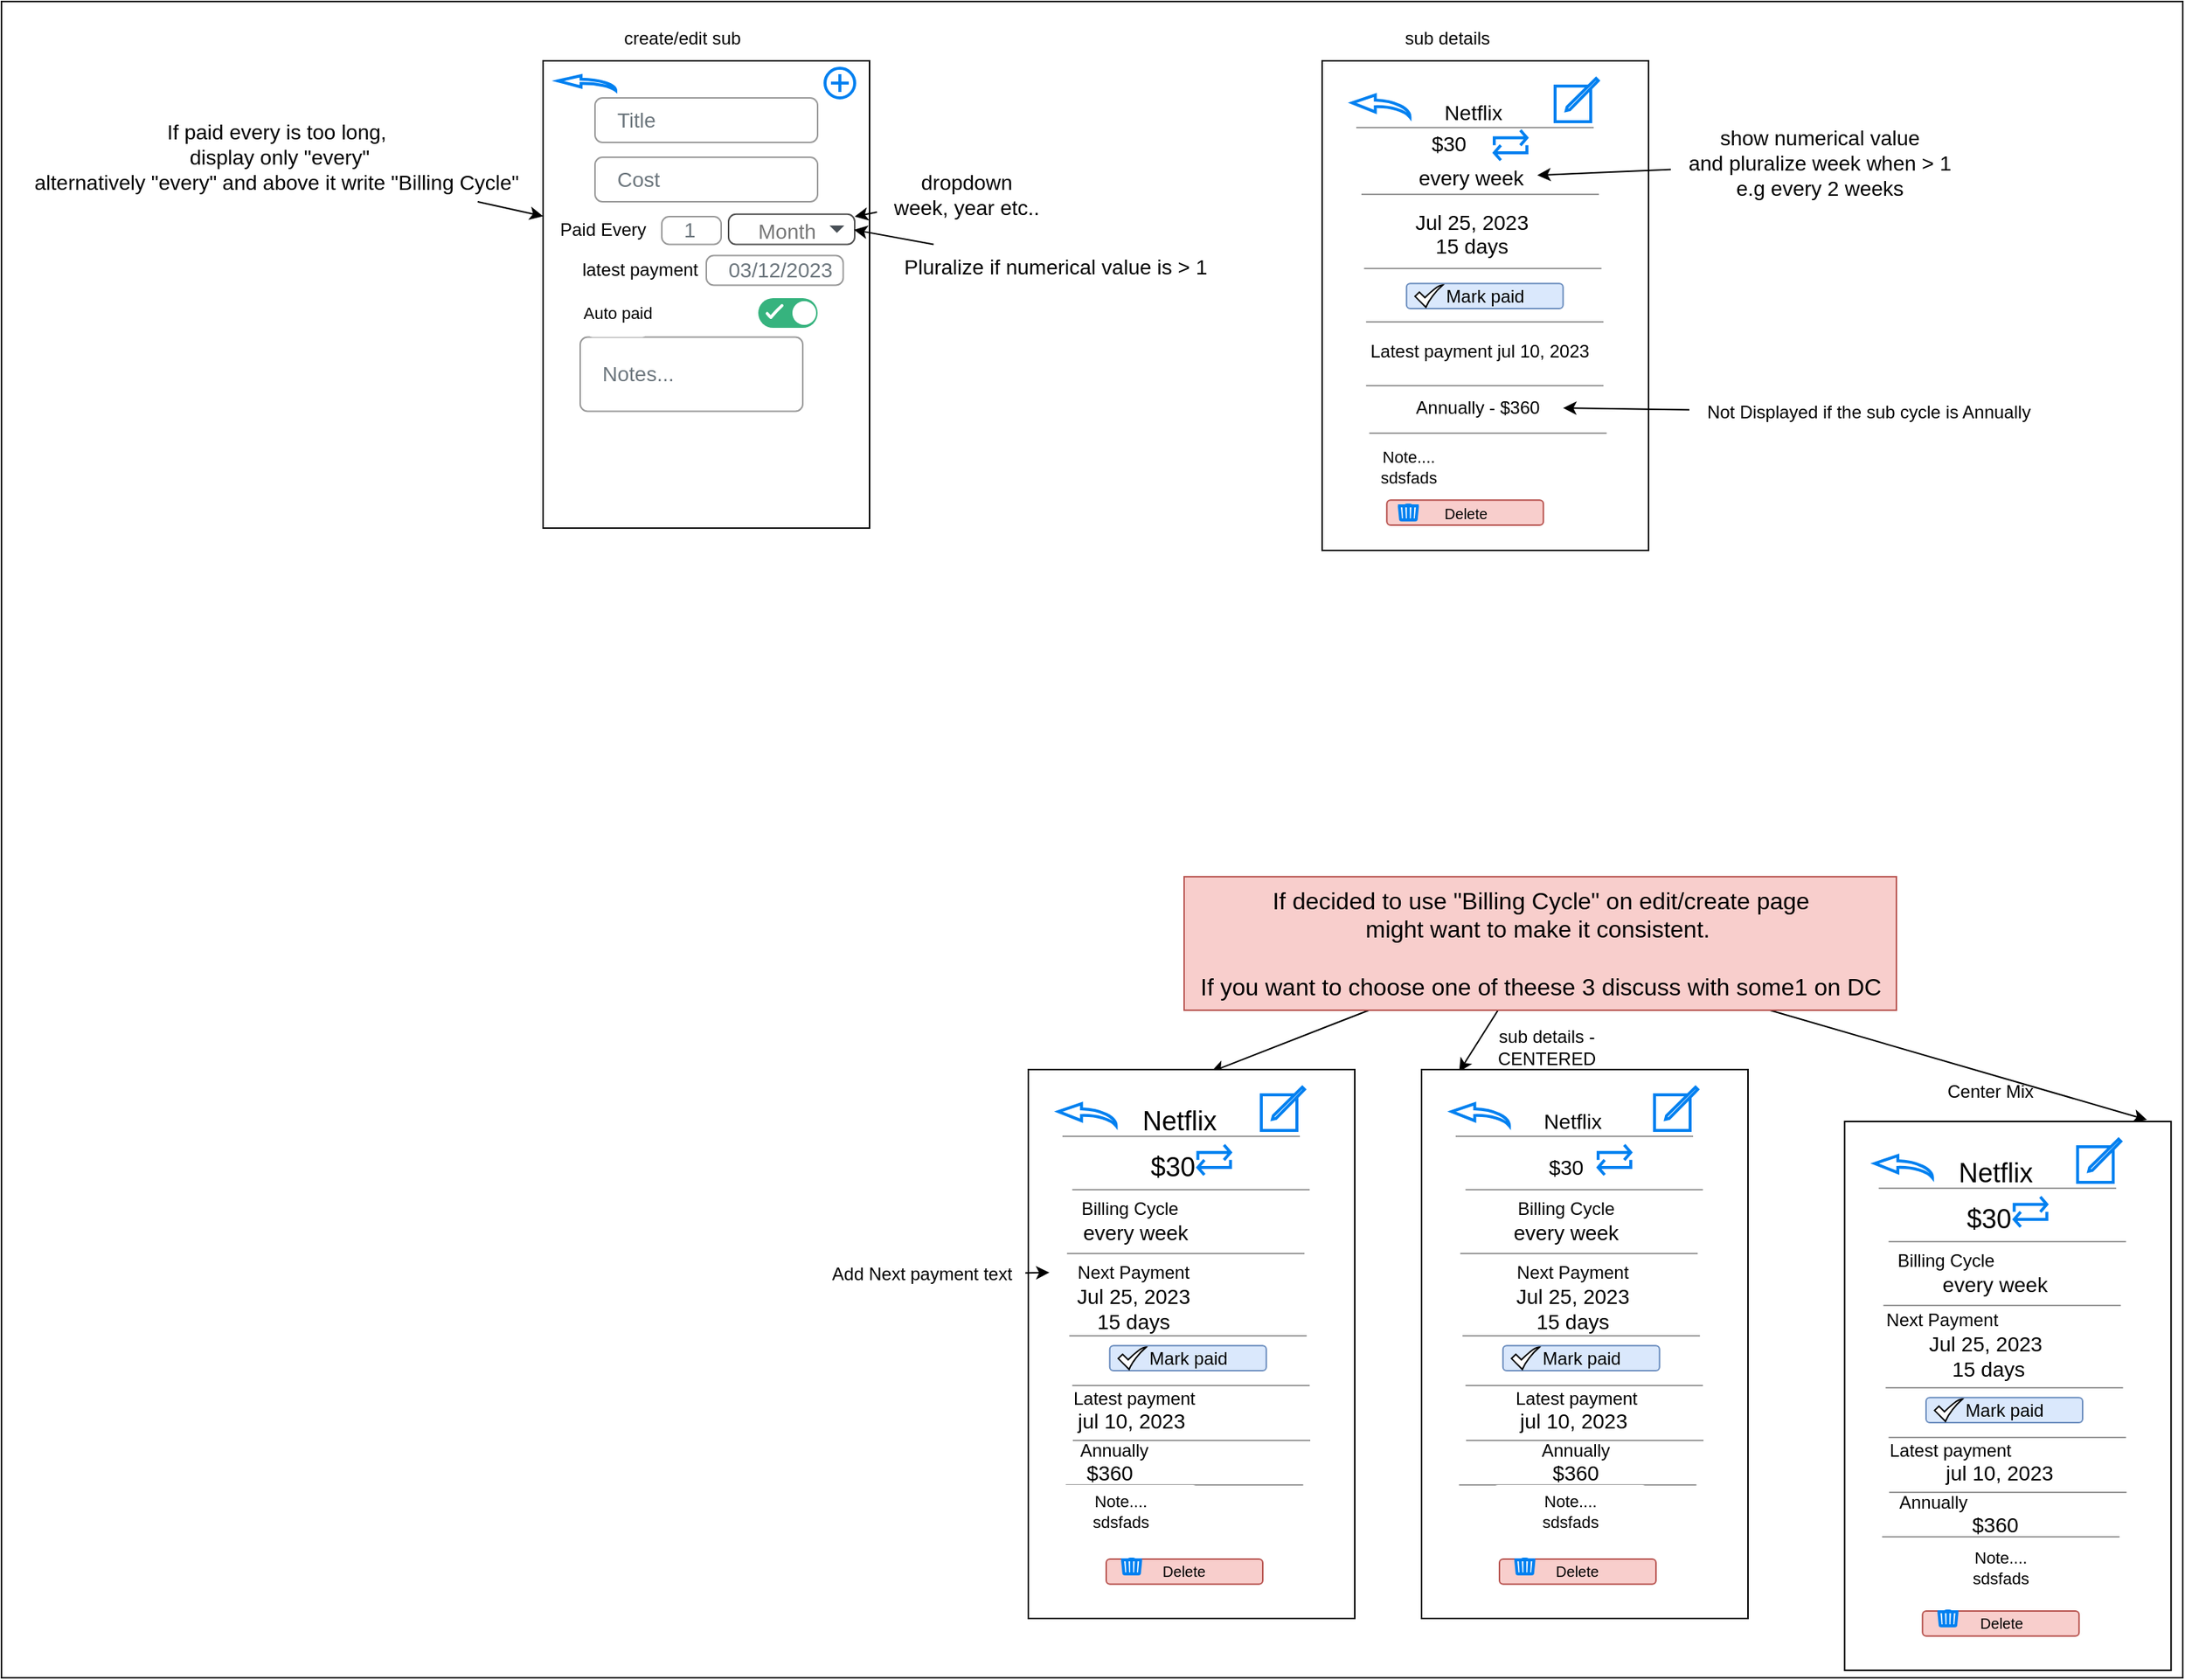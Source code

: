 <mxfile pages="2">
    <diagram id="ilvPsca5tyLwuQnfgiDb" name="Billing Cycle">
        <mxGraphModel dx="1425" dy="849" grid="1" gridSize="10" guides="1" tooltips="1" connect="1" arrows="1" fold="1" page="1" pageScale="1" pageWidth="850" pageHeight="1100" math="0" shadow="0">
            <root>
                <mxCell id="0"/>
                <mxCell id="1" parent="0"/>
                <mxCell id="Z9JITIKt05j3liIrWbOT-88" value="" style="rounded=0;whiteSpace=wrap;html=1;fontSize=18;" vertex="1" parent="1">
                    <mxGeometry x="240" width="1470" height="1130" as="geometry"/>
                </mxCell>
                <mxCell id="J-TMN0GzBHDueG2wAT_5-2" value="" style="rounded=0;whiteSpace=wrap;html=1;" vertex="1" parent="1">
                    <mxGeometry x="605" y="40" width="220" height="315" as="geometry"/>
                </mxCell>
                <mxCell id="J-TMN0GzBHDueG2wAT_5-3" value="Title" style="html=1;shadow=0;dashed=0;shape=mxgraph.bootstrap.rrect;rSize=5;fillColor=none;strokeColor=#999999;align=left;spacing=15;fontSize=14;fontColor=#6C767D;" vertex="1" parent="1">
                    <mxGeometry x="640" y="65" width="150" height="30" as="geometry"/>
                </mxCell>
                <mxCell id="J-TMN0GzBHDueG2wAT_5-4" value="Notes..." style="html=1;shadow=0;dashed=0;shape=mxgraph.bootstrap.rrect;rSize=5;fillColor=none;strokeColor=#999999;align=left;spacing=15;fontSize=14;fontColor=#6C767D;" vertex="1" parent="1">
                    <mxGeometry x="630" y="226.25" width="150" height="50" as="geometry"/>
                </mxCell>
                <mxCell id="J-TMN0GzBHDueG2wAT_5-5" value="Cost" style="html=1;shadow=0;dashed=0;shape=mxgraph.bootstrap.rrect;rSize=5;fillColor=none;strokeColor=#999999;align=left;spacing=15;fontSize=14;fontColor=#6C767D;" vertex="1" parent="1">
                    <mxGeometry x="640" y="105" width="150" height="30" as="geometry"/>
                </mxCell>
                <mxCell id="J-TMN0GzBHDueG2wAT_5-6" value="Auto paid" style="rounded=1;arcSize=10;html=1;fontSize=11;align=center;fontStyle=0;fontSize=11;sketch=0;hachureGap=4;pointerEvents=0;fontFamily=Helvetica;strokeColor=none;direction=south;" vertex="1" parent="1">
                    <mxGeometry x="635" y="193.75" width="40" height="32.5" as="geometry"/>
                </mxCell>
                <mxCell id="J-TMN0GzBHDueG2wAT_5-7" value="" style="fillColor=#36B37E;strokeColor=none;rounded=1;arcSize=50;sketch=0;hachureGap=4;pointerEvents=0;fontFamily=Architects Daughter;fontSource=https%3A%2F%2Ffonts.googleapis.com%2Fcss%3Ffamily%3DArchitects%2BDaughter;fontSize=20;" vertex="1" parent="1">
                    <mxGeometry x="750" y="200" width="40" height="20" as="geometry"/>
                </mxCell>
                <mxCell id="J-TMN0GzBHDueG2wAT_5-8" value="" style="shape=ellipse;strokeColor=none;fillColor=#ffffff;sketch=0;hachureGap=4;pointerEvents=0;fontFamily=Architects Daughter;fontSource=https%3A%2F%2Ffonts.googleapis.com%2Fcss%3Ffamily%3DArchitects%2BDaughter;fontSize=20;" vertex="1" parent="J-TMN0GzBHDueG2wAT_5-7">
                    <mxGeometry x="1" y="0.5" width="16" height="16" relative="1" as="geometry">
                        <mxPoint x="-17" y="-8" as="offset"/>
                    </mxGeometry>
                </mxCell>
                <mxCell id="J-TMN0GzBHDueG2wAT_5-9" value="" style="html=1;shadow=0;dashed=0;shape=mxgraph.atlassian.check;strokeColor=#ffffff;strokeWidth=2;sketch=1;hachureGap=4;pointerEvents=0;fontFamily=Architects Daughter;fontSource=https%3A%2F%2Ffonts.googleapis.com%2Fcss%3Ffamily%3DArchitects%2BDaughter;fontSize=20;" vertex="1" parent="J-TMN0GzBHDueG2wAT_5-7">
                    <mxGeometry y="0.5" width="10" height="8" relative="1" as="geometry">
                        <mxPoint x="6" y="-5" as="offset"/>
                    </mxGeometry>
                </mxCell>
                <mxCell id="J-TMN0GzBHDueG2wAT_5-10" value="" style="html=1;verticalLabelPosition=bottom;align=center;labelBackgroundColor=#ffffff;verticalAlign=top;strokeWidth=2;strokeColor=#0080F0;shadow=0;dashed=0;shape=mxgraph.ios7.icons.add;fontFamily=Helvetica;" vertex="1" parent="1">
                    <mxGeometry x="795" y="45" width="20" height="20" as="geometry"/>
                </mxCell>
                <mxCell id="J-TMN0GzBHDueG2wAT_5-11" value="" style="html=1;verticalLabelPosition=bottom;align=center;labelBackgroundColor=#ffffff;verticalAlign=top;strokeWidth=2;strokeColor=#0080F0;shadow=0;dashed=0;shape=mxgraph.ios7.icons.back;fontFamily=Helvetica;" vertex="1" parent="1">
                    <mxGeometry x="615" y="50" width="39" height="10" as="geometry"/>
                </mxCell>
                <mxCell id="J-TMN0GzBHDueG2wAT_5-13" value="create/edit sub" style="text;html=1;strokeColor=none;fillColor=none;align=center;verticalAlign=middle;whiteSpace=wrap;rounded=0;fontFamily=Helvetica;" vertex="1" parent="1">
                    <mxGeometry x="654" y="10" width="90" height="30" as="geometry"/>
                </mxCell>
                <mxCell id="J-TMN0GzBHDueG2wAT_5-15" value="latest payment" style="text;html=1;strokeColor=none;fillColor=none;align=center;verticalAlign=middle;whiteSpace=wrap;rounded=0;fontFamily=Helvetica;" vertex="1" parent="1">
                    <mxGeometry x="614.5" y="168.75" width="110.5" height="25" as="geometry"/>
                </mxCell>
                <mxCell id="J-TMN0GzBHDueG2wAT_5-16" value="03/12/2023" style="html=1;shadow=0;dashed=0;shape=mxgraph.bootstrap.rrect;rSize=5;fillColor=none;strokeColor=#999999;align=left;spacing=15;fontSize=14;fontColor=#6C767D;" vertex="1" parent="1">
                    <mxGeometry x="715" y="171.25" width="92.25" height="20" as="geometry"/>
                </mxCell>
                <mxCell id="J-TMN0GzBHDueG2wAT_5-17" value="Paid Every" style="text;html=1;align=center;verticalAlign=middle;resizable=0;points=[];autosize=1;strokeColor=none;fillColor=none;" vertex="1" parent="1">
                    <mxGeometry x="605" y="138.56" width="80" height="30" as="geometry"/>
                </mxCell>
                <mxCell id="J-TMN0GzBHDueG2wAT_5-18" value="1" style="html=1;shadow=0;dashed=0;shape=mxgraph.bootstrap.rrect;rSize=5;fillColor=none;strokeColor=#999999;align=left;spacing=15;fontSize=14;fontColor=#6C767D;" vertex="1" parent="1">
                    <mxGeometry x="685" y="145" width="40" height="18.75" as="geometry"/>
                </mxCell>
                <mxCell id="J-TMN0GzBHDueG2wAT_5-22" value="&lt;font style=&quot;font-size: 14px;&quot;&gt;Month&lt;/font&gt;" style="html=1;shadow=0;dashed=0;shape=mxgraph.bootstrap.rrect;rSize=5;strokeColor=#505050;strokeWidth=1;fillColor=#ffffff;fontColor=#777777;whiteSpace=wrap;align=left;verticalAlign=middle;fontStyle=0;fontSize=18;spacing=20;" vertex="1" parent="1">
                    <mxGeometry x="730" y="143.37" width="85" height="20.38" as="geometry"/>
                </mxCell>
                <mxCell id="J-TMN0GzBHDueG2wAT_5-23" value="" style="shape=triangle;direction=south;fillColor=#495057;strokeColor=none;perimeter=none;" vertex="1" parent="J-TMN0GzBHDueG2wAT_5-22">
                    <mxGeometry x="1" y="0.5" width="10" height="5" relative="1" as="geometry">
                        <mxPoint x="-17" y="-2.5" as="offset"/>
                    </mxGeometry>
                </mxCell>
                <mxCell id="J-TMN0GzBHDueG2wAT_5-25" style="edgeStyle=none;html=1;fontSize=14;" edge="1" parent="1" source="J-TMN0GzBHDueG2wAT_5-24" target="J-TMN0GzBHDueG2wAT_5-22">
                    <mxGeometry relative="1" as="geometry"/>
                </mxCell>
                <mxCell id="J-TMN0GzBHDueG2wAT_5-24" value="dropdown&lt;br&gt;week, year etc.." style="text;html=1;align=center;verticalAlign=middle;resizable=0;points=[];autosize=1;strokeColor=none;fillColor=none;fontSize=14;" vertex="1" parent="1">
                    <mxGeometry x="830" y="105" width="120" height="50" as="geometry"/>
                </mxCell>
                <mxCell id="J-TMN0GzBHDueG2wAT_5-27" style="edgeStyle=none;html=1;entryX=0.994;entryY=0.517;entryDx=0;entryDy=0;entryPerimeter=0;fontSize=14;" edge="1" parent="1" source="J-TMN0GzBHDueG2wAT_5-26" target="J-TMN0GzBHDueG2wAT_5-22">
                    <mxGeometry relative="1" as="geometry"/>
                </mxCell>
                <mxCell id="J-TMN0GzBHDueG2wAT_5-26" value="Pluralize if numerical value is &amp;gt; 1" style="text;html=1;align=center;verticalAlign=middle;resizable=0;points=[];autosize=1;strokeColor=none;fillColor=none;fontSize=14;" vertex="1" parent="1">
                    <mxGeometry x="835" y="163.75" width="230" height="30" as="geometry"/>
                </mxCell>
                <mxCell id="J-TMN0GzBHDueG2wAT_5-29" style="edgeStyle=none;html=1;fontSize=14;" edge="1" parent="1" source="J-TMN0GzBHDueG2wAT_5-28" target="J-TMN0GzBHDueG2wAT_5-17">
                    <mxGeometry relative="1" as="geometry"/>
                </mxCell>
                <mxCell id="J-TMN0GzBHDueG2wAT_5-28" value="If paid every is too long,&lt;br&gt;&amp;nbsp;display only &quot;every&quot;&lt;br&gt;alternatively &quot;every&quot; and above it write &quot;Billing Cycle&quot;" style="text;html=1;align=center;verticalAlign=middle;resizable=0;points=[];autosize=1;strokeColor=none;fillColor=none;fontSize=14;" vertex="1" parent="1">
                    <mxGeometry x="250" y="75" width="350" height="60" as="geometry"/>
                </mxCell>
                <mxCell id="Z9JITIKt05j3liIrWbOT-1" value="" style="rounded=0;whiteSpace=wrap;html=1;" vertex="1" parent="1">
                    <mxGeometry x="1130" y="40" width="220" height="330" as="geometry"/>
                </mxCell>
                <mxCell id="Z9JITIKt05j3liIrWbOT-2" value="" style="html=1;verticalLabelPosition=bottom;align=center;labelBackgroundColor=#ffffff;verticalAlign=top;strokeWidth=2;strokeColor=#0080F0;shadow=0;dashed=0;shape=mxgraph.ios7.icons.back;fontFamily=Helvetica;" vertex="1" parent="1">
                    <mxGeometry x="1150.25" y="63" width="39" height="15" as="geometry"/>
                </mxCell>
                <mxCell id="Z9JITIKt05j3liIrWbOT-3" value="sub details" style="text;html=1;strokeColor=none;fillColor=none;align=center;verticalAlign=middle;whiteSpace=wrap;rounded=0;fontFamily=Helvetica;" vertex="1" parent="1">
                    <mxGeometry x="1169" y="10" width="91" height="30" as="geometry"/>
                </mxCell>
                <mxCell id="Z9JITIKt05j3liIrWbOT-5" value="&lt;span style=&quot;color: rgb(0, 0, 0); font-size: 12px;&quot;&gt;Mark paid&lt;/span&gt;" style="rounded=1;html=1;shadow=0;dashed=0;whiteSpace=wrap;fontSize=10;align=center;fontFamily=Helvetica;fillColor=#dae8fc;strokeColor=#6c8ebf;" vertex="1" parent="1">
                    <mxGeometry x="1186.87" y="190.12" width="105.5" height="16.88" as="geometry"/>
                </mxCell>
                <mxCell id="Z9JITIKt05j3liIrWbOT-6" value="" style="sketch=0;html=1;aspect=fixed;shadow=0;align=center;verticalAlign=top;shape=mxgraph.gcp2.check;fontFamily=Helvetica;" vertex="1" parent="1">
                    <mxGeometry x="1192.62" y="191.12" width="18.75" height="15" as="geometry"/>
                </mxCell>
                <mxCell id="Z9JITIKt05j3liIrWbOT-7" value="" style="html=1;verticalLabelPosition=bottom;align=center;labelBackgroundColor=#ffffff;verticalAlign=top;strokeWidth=2;strokeColor=#0080F0;shadow=0;dashed=0;shape=mxgraph.ios7.icons.compose;fontFamily=Helvetica;" vertex="1" parent="1">
                    <mxGeometry x="1287" y="51.94" width="29.1" height="29.1" as="geometry"/>
                </mxCell>
                <mxCell id="Z9JITIKt05j3liIrWbOT-8" value="Latest payment jul 10, 2023&amp;nbsp;" style="text;html=1;strokeColor=none;fillColor=none;align=center;verticalAlign=middle;whiteSpace=wrap;rounded=0;fontFamily=Helvetica;" vertex="1" parent="1">
                    <mxGeometry x="1159.62" y="223" width="156" height="26" as="geometry"/>
                </mxCell>
                <mxCell id="Z9JITIKt05j3liIrWbOT-9" value="&lt;br&gt;&lt;font style=&quot;font-size: 14px;&quot;&gt;&lt;br&gt;Jul 25, 2023&lt;br&gt;15 days&lt;/font&gt;" style="text;html=1;strokeColor=none;fillColor=none;align=center;verticalAlign=middle;whiteSpace=wrap;rounded=0;fontSize=14;" vertex="1" parent="1">
                    <mxGeometry x="1173.62" y="130" width="113.75" height="20" as="geometry"/>
                </mxCell>
                <mxCell id="Z9JITIKt05j3liIrWbOT-10" value="Annually - $360" style="text;html=1;strokeColor=none;fillColor=none;align=center;verticalAlign=middle;whiteSpace=wrap;rounded=0;fontSize=12;" vertex="1" parent="1">
                    <mxGeometry x="1178.12" y="259" width="114.25" height="30" as="geometry"/>
                </mxCell>
                <mxCell id="Z9JITIKt05j3liIrWbOT-11" value="" style="verticalLabelPosition=bottom;shadow=0;dashed=0;align=center;html=1;verticalAlign=top;strokeWidth=1;shape=mxgraph.mockup.markup.line;strokeColor=#999999;fontSize=12;" vertex="1" parent="1">
                    <mxGeometry x="1158.25" y="170" width="160" height="20" as="geometry"/>
                </mxCell>
                <mxCell id="Z9JITIKt05j3liIrWbOT-12" value="" style="verticalLabelPosition=bottom;shadow=0;dashed=0;align=center;html=1;verticalAlign=top;strokeWidth=1;shape=mxgraph.mockup.markup.line;strokeColor=#999999;fontSize=12;" vertex="1" parent="1">
                    <mxGeometry x="1159.62" y="206" width="160" height="20" as="geometry"/>
                </mxCell>
                <mxCell id="Z9JITIKt05j3liIrWbOT-13" value="" style="verticalLabelPosition=bottom;shadow=0;dashed=0;align=center;html=1;verticalAlign=top;strokeWidth=1;shape=mxgraph.mockup.markup.line;strokeColor=#999999;fontSize=12;" vertex="1" parent="1">
                    <mxGeometry x="1159.62" y="249" width="160" height="20" as="geometry"/>
                </mxCell>
                <mxCell id="Z9JITIKt05j3liIrWbOT-14" value="" style="verticalLabelPosition=bottom;shadow=0;dashed=0;align=center;html=1;verticalAlign=top;strokeWidth=1;shape=mxgraph.mockup.markup.line;strokeColor=#999999;fontSize=12;" vertex="1" parent="1">
                    <mxGeometry x="1161.75" y="281" width="160" height="20" as="geometry"/>
                </mxCell>
                <mxCell id="Z9JITIKt05j3liIrWbOT-15" value="Note....&lt;br&gt;sdsfads" style="rounded=1;arcSize=10;html=1;fontSize=11;align=center;fontStyle=0;fontSize=11;sketch=0;hachureGap=4;pointerEvents=0;fontFamily=Helvetica;strokeColor=none;direction=south;" vertex="1" parent="1">
                    <mxGeometry x="1169.62" y="296" width="37" height="35" as="geometry"/>
                </mxCell>
                <mxCell id="Z9JITIKt05j3liIrWbOT-16" value="Netflix" style="text;html=1;strokeColor=none;fillColor=none;align=center;verticalAlign=middle;whiteSpace=wrap;rounded=0;fontSize=14;" vertex="1" parent="1">
                    <mxGeometry x="1175.13" y="55.92" width="113.75" height="38.12" as="geometry"/>
                </mxCell>
                <mxCell id="Z9JITIKt05j3liIrWbOT-17" value="" style="html=1;verticalLabelPosition=bottom;align=center;labelBackgroundColor=#ffffff;verticalAlign=top;strokeWidth=2;strokeColor=#0080F0;shadow=0;dashed=0;shape=mxgraph.ios7.icons.repeat;pointerEvents=1;fontSize=14;" vertex="1" parent="1">
                    <mxGeometry x="1246" y="86.84" width="22" height="20.16" as="geometry"/>
                </mxCell>
                <mxCell id="Z9JITIKt05j3liIrWbOT-18" value="$30" style="text;html=1;strokeColor=none;fillColor=none;align=center;verticalAlign=middle;whiteSpace=wrap;rounded=0;fontSize=14;" vertex="1" parent="1">
                    <mxGeometry x="1185.0" y="81" width="61" height="30" as="geometry"/>
                </mxCell>
                <mxCell id="Z9JITIKt05j3liIrWbOT-19" value="" style="verticalLabelPosition=bottom;shadow=0;dashed=0;align=center;html=1;verticalAlign=top;strokeWidth=1;shape=mxgraph.mockup.markup.line;strokeColor=#999999;fontSize=12;" vertex="1" parent="1">
                    <mxGeometry x="1156.5" y="120" width="160" height="20" as="geometry"/>
                </mxCell>
                <mxCell id="Z9JITIKt05j3liIrWbOT-20" value="" style="verticalLabelPosition=bottom;shadow=0;dashed=0;align=center;html=1;verticalAlign=top;strokeWidth=1;shape=mxgraph.mockup.markup.line;strokeColor=#999999;fontSize=12;" vertex="1" parent="1">
                    <mxGeometry x="1153" y="75" width="160" height="20" as="geometry"/>
                </mxCell>
                <mxCell id="Z9JITIKt05j3liIrWbOT-21" value="Delete" style="rounded=1;html=1;shadow=0;dashed=0;whiteSpace=wrap;fontSize=10;fillColor=#f8cecc;align=center;strokeColor=#b85450;" vertex="1" parent="1">
                    <mxGeometry x="1173.62" y="336.12" width="105.5" height="16.88" as="geometry"/>
                </mxCell>
                <mxCell id="Z9JITIKt05j3liIrWbOT-23" value="" style="html=1;verticalLabelPosition=bottom;align=center;labelBackgroundColor=#ffffff;verticalAlign=top;strokeWidth=2;strokeColor=#0080F0;shadow=0;dashed=0;shape=mxgraph.ios7.icons.trashcan;" vertex="1" parent="1">
                    <mxGeometry x="1181.12" y="339.56" width="14" height="10" as="geometry"/>
                </mxCell>
                <mxCell id="Z9JITIKt05j3liIrWbOT-24" value="every week" style="text;html=1;align=center;verticalAlign=middle;resizable=0;points=[];autosize=1;strokeColor=none;fillColor=none;fontSize=14;" vertex="1" parent="1">
                    <mxGeometry x="1185" y="104" width="90" height="30" as="geometry"/>
                </mxCell>
                <mxCell id="Z9JITIKt05j3liIrWbOT-26" style="edgeStyle=none;html=1;fontSize=14;" edge="1" parent="1" source="Z9JITIKt05j3liIrWbOT-25" target="Z9JITIKt05j3liIrWbOT-24">
                    <mxGeometry relative="1" as="geometry"/>
                </mxCell>
                <mxCell id="Z9JITIKt05j3liIrWbOT-25" value="show numerical value &lt;br&gt;and pluralize week when &amp;gt; 1&lt;br&gt;e.g every 2 weeks" style="text;html=1;align=center;verticalAlign=middle;resizable=0;points=[];autosize=1;strokeColor=none;fillColor=none;fontSize=14;" vertex="1" parent="1">
                    <mxGeometry x="1365" y="79" width="200" height="60" as="geometry"/>
                </mxCell>
                <mxCell id="Z9JITIKt05j3liIrWbOT-86" style="edgeStyle=none;html=1;entryX=0.56;entryY=0.004;entryDx=0;entryDy=0;entryPerimeter=0;fontSize=12;" edge="1" parent="1" source="Z9JITIKt05j3liIrWbOT-27" target="Z9JITIKt05j3liIrWbOT-58">
                    <mxGeometry relative="1" as="geometry"/>
                </mxCell>
                <mxCell id="Z9JITIKt05j3liIrWbOT-87" style="edgeStyle=none;html=1;entryX=0.115;entryY=0.004;entryDx=0;entryDy=0;entryPerimeter=0;fontSize=12;" edge="1" parent="1" source="Z9JITIKt05j3liIrWbOT-27" target="Z9JITIKt05j3liIrWbOT-28">
                    <mxGeometry relative="1" as="geometry"/>
                </mxCell>
                <mxCell id="Z9JITIKt05j3liIrWbOT-118" style="edgeStyle=none;html=1;entryX=0.926;entryY=-0.003;entryDx=0;entryDy=0;entryPerimeter=0;fontSize=18;" edge="1" parent="1" source="Z9JITIKt05j3liIrWbOT-27" target="Z9JITIKt05j3liIrWbOT-89">
                    <mxGeometry relative="1" as="geometry"/>
                </mxCell>
                <mxCell id="Z9JITIKt05j3liIrWbOT-27" value="If decided to use &quot;Billing Cycle&quot; on edit/create page&lt;br style=&quot;font-size: 16px;&quot;&gt;might want to make it consistent.&amp;nbsp;&lt;br style=&quot;font-size: 16px;&quot;&gt;&lt;br style=&quot;font-size: 16px;&quot;&gt;If you want to choose one of theese 3 discuss with some1 on DC" style="text;html=1;align=center;verticalAlign=middle;resizable=0;points=[];autosize=1;strokeColor=#b85450;fillColor=#f8cecc;fontSize=16;" vertex="1" parent="1">
                    <mxGeometry x="1037" y="590" width="480" height="90" as="geometry"/>
                </mxCell>
                <mxCell id="Z9JITIKt05j3liIrWbOT-28" value="" style="rounded=0;whiteSpace=wrap;html=1;" vertex="1" parent="1">
                    <mxGeometry x="1197" y="720" width="220" height="370" as="geometry"/>
                </mxCell>
                <mxCell id="Z9JITIKt05j3liIrWbOT-29" value="" style="html=1;verticalLabelPosition=bottom;align=center;labelBackgroundColor=#ffffff;verticalAlign=top;strokeWidth=2;strokeColor=#0080F0;shadow=0;dashed=0;shape=mxgraph.ios7.icons.back;fontFamily=Helvetica;" vertex="1" parent="1">
                    <mxGeometry x="1217.25" y="743" width="39" height="15" as="geometry"/>
                </mxCell>
                <mxCell id="Z9JITIKt05j3liIrWbOT-30" value="sub details - CENTERED" style="text;html=1;strokeColor=none;fillColor=none;align=center;verticalAlign=middle;whiteSpace=wrap;rounded=0;fontFamily=Helvetica;" vertex="1" parent="1">
                    <mxGeometry x="1236" y="690" width="91" height="30" as="geometry"/>
                </mxCell>
                <mxCell id="Z9JITIKt05j3liIrWbOT-31" value="&lt;span style=&quot;color: rgb(0, 0, 0); font-size: 12px;&quot;&gt;Mark paid&lt;/span&gt;" style="rounded=1;html=1;shadow=0;dashed=0;whiteSpace=wrap;fontSize=10;align=center;fontFamily=Helvetica;fillColor=#dae8fc;strokeColor=#6c8ebf;" vertex="1" parent="1">
                    <mxGeometry x="1251.87" y="906.12" width="105.5" height="16.88" as="geometry"/>
                </mxCell>
                <mxCell id="Z9JITIKt05j3liIrWbOT-32" value="" style="sketch=0;html=1;aspect=fixed;shadow=0;align=center;verticalAlign=top;shape=mxgraph.gcp2.check;fontFamily=Helvetica;" vertex="1" parent="1">
                    <mxGeometry x="1257.62" y="907.12" width="18.75" height="15" as="geometry"/>
                </mxCell>
                <mxCell id="Z9JITIKt05j3liIrWbOT-33" value="" style="html=1;verticalLabelPosition=bottom;align=center;labelBackgroundColor=#ffffff;verticalAlign=top;strokeWidth=2;strokeColor=#0080F0;shadow=0;dashed=0;shape=mxgraph.ios7.icons.compose;fontFamily=Helvetica;" vertex="1" parent="1">
                    <mxGeometry x="1354" y="731.94" width="29.1" height="29.1" as="geometry"/>
                </mxCell>
                <mxCell id="Z9JITIKt05j3liIrWbOT-35" value="&lt;br&gt;&lt;font style=&quot;&quot;&gt;&lt;br&gt;&lt;font style=&quot;font-size: 12px;&quot;&gt;Next Payment&lt;/font&gt;&lt;br&gt;Jul 25, 2023&lt;br&gt;15 days&lt;/font&gt;" style="text;html=1;strokeColor=none;fillColor=none;align=center;verticalAlign=middle;whiteSpace=wrap;rounded=0;fontSize=14;" vertex="1" parent="1">
                    <mxGeometry x="1242.13" y="846" width="113.75" height="20" as="geometry"/>
                </mxCell>
                <mxCell id="Z9JITIKt05j3liIrWbOT-36" value="Annually&lt;br&gt;&lt;font style=&quot;font-size: 14px;&quot;&gt;$360&lt;/font&gt;" style="text;html=1;strokeColor=none;fillColor=none;align=center;verticalAlign=middle;whiteSpace=wrap;rounded=0;fontSize=12;" vertex="1" parent="1">
                    <mxGeometry x="1243.87" y="970" width="114.25" height="30" as="geometry"/>
                </mxCell>
                <mxCell id="Z9JITIKt05j3liIrWbOT-37" value="" style="verticalLabelPosition=bottom;shadow=0;dashed=0;align=center;html=1;verticalAlign=top;strokeWidth=1;shape=mxgraph.mockup.markup.line;strokeColor=#999999;fontSize=12;" vertex="1" parent="1">
                    <mxGeometry x="1224.62" y="889.56" width="160" height="20" as="geometry"/>
                </mxCell>
                <mxCell id="Z9JITIKt05j3liIrWbOT-38" value="" style="verticalLabelPosition=bottom;shadow=0;dashed=0;align=center;html=1;verticalAlign=top;strokeWidth=1;shape=mxgraph.mockup.markup.line;strokeColor=#999999;fontSize=12;" vertex="1" parent="1">
                    <mxGeometry x="1226.62" y="923" width="160" height="20" as="geometry"/>
                </mxCell>
                <mxCell id="Z9JITIKt05j3liIrWbOT-39" value="" style="verticalLabelPosition=bottom;shadow=0;dashed=0;align=center;html=1;verticalAlign=top;strokeWidth=1;shape=mxgraph.mockup.markup.line;strokeColor=#999999;fontSize=12;" vertex="1" parent="1">
                    <mxGeometry x="1227" y="960" width="160" height="20" as="geometry"/>
                </mxCell>
                <mxCell id="Z9JITIKt05j3liIrWbOT-40" value="" style="verticalLabelPosition=bottom;shadow=0;dashed=0;align=center;html=1;verticalAlign=top;strokeWidth=1;shape=mxgraph.mockup.markup.line;strokeColor=#999999;fontSize=12;" vertex="1" parent="1">
                    <mxGeometry x="1222.24" y="990" width="160" height="20" as="geometry"/>
                </mxCell>
                <mxCell id="Z9JITIKt05j3liIrWbOT-41" value="Note....&lt;br&gt;sdsfads" style="rounded=1;arcSize=10;html=1;fontSize=11;align=center;fontStyle=0;fontSize=11;sketch=0;hachureGap=4;pointerEvents=0;fontFamily=Helvetica;strokeColor=none;direction=south;" vertex="1" parent="1">
                    <mxGeometry x="1245.12" y="1000" width="104" height="35" as="geometry"/>
                </mxCell>
                <mxCell id="Z9JITIKt05j3liIrWbOT-42" value="Netflix" style="text;html=1;strokeColor=none;fillColor=none;align=center;verticalAlign=middle;whiteSpace=wrap;rounded=0;fontSize=14;" vertex="1" parent="1">
                    <mxGeometry x="1242.13" y="735.92" width="113.75" height="38.12" as="geometry"/>
                </mxCell>
                <mxCell id="Z9JITIKt05j3liIrWbOT-43" value="" style="html=1;verticalLabelPosition=bottom;align=center;labelBackgroundColor=#ffffff;verticalAlign=top;strokeWidth=2;strokeColor=#0080F0;shadow=0;dashed=0;shape=mxgraph.ios7.icons.repeat;pointerEvents=1;fontSize=14;" vertex="1" parent="1">
                    <mxGeometry x="1316" y="770.84" width="22" height="20.16" as="geometry"/>
                </mxCell>
                <mxCell id="Z9JITIKt05j3liIrWbOT-44" value="$30" style="text;html=1;strokeColor=none;fillColor=none;align=center;verticalAlign=middle;whiteSpace=wrap;rounded=0;fontSize=14;" vertex="1" parent="1">
                    <mxGeometry x="1263.99" y="771" width="61" height="30" as="geometry"/>
                </mxCell>
                <mxCell id="Z9JITIKt05j3liIrWbOT-45" value="" style="verticalLabelPosition=bottom;shadow=0;dashed=0;align=center;html=1;verticalAlign=top;strokeWidth=1;shape=mxgraph.mockup.markup.line;strokeColor=#999999;fontSize=12;" vertex="1" parent="1">
                    <mxGeometry x="1226.62" y="791" width="160" height="20" as="geometry"/>
                </mxCell>
                <mxCell id="Z9JITIKt05j3liIrWbOT-46" value="" style="verticalLabelPosition=bottom;shadow=0;dashed=0;align=center;html=1;verticalAlign=top;strokeWidth=1;shape=mxgraph.mockup.markup.line;strokeColor=#999999;fontSize=12;" vertex="1" parent="1">
                    <mxGeometry x="1220" y="755" width="160" height="20" as="geometry"/>
                </mxCell>
                <mxCell id="Z9JITIKt05j3liIrWbOT-47" value="Delete" style="rounded=1;html=1;shadow=0;dashed=0;whiteSpace=wrap;fontSize=10;fillColor=#f8cecc;align=center;strokeColor=#b85450;" vertex="1" parent="1">
                    <mxGeometry x="1249.49" y="1050" width="105.5" height="16.88" as="geometry"/>
                </mxCell>
                <mxCell id="Z9JITIKt05j3liIrWbOT-48" value="" style="html=1;verticalLabelPosition=bottom;align=center;labelBackgroundColor=#ffffff;verticalAlign=top;strokeWidth=2;strokeColor=#0080F0;shadow=0;dashed=0;shape=mxgraph.ios7.icons.trashcan;" vertex="1" parent="1">
                    <mxGeometry x="1259.62" y="1050" width="14" height="10" as="geometry"/>
                </mxCell>
                <mxCell id="Z9JITIKt05j3liIrWbOT-49" value="&lt;span style=&quot;font-size: 12px;&quot;&gt;Billing Cycle&lt;/span&gt;&lt;br&gt;every week" style="text;html=1;align=center;verticalAlign=middle;resizable=0;points=[];autosize=1;strokeColor=none;fillColor=none;fontSize=14;" vertex="1" parent="1">
                    <mxGeometry x="1249.49" y="796" width="90" height="50" as="geometry"/>
                </mxCell>
                <mxCell id="Z9JITIKt05j3liIrWbOT-51" value="" style="verticalLabelPosition=bottom;shadow=0;dashed=0;align=center;html=1;verticalAlign=top;strokeWidth=1;shape=mxgraph.mockup.markup.line;strokeColor=#999999;fontSize=12;" vertex="1" parent="1">
                    <mxGeometry x="1223.1" y="834" width="160" height="20" as="geometry"/>
                </mxCell>
                <mxCell id="Z9JITIKt05j3liIrWbOT-53" value="&lt;span style=&quot;font-size: 12px;&quot;&gt;Latest payment&lt;br&gt;&lt;/span&gt;&lt;span style=&quot;font-size: 14px;&quot;&gt;jul 10, 2023&amp;nbsp;&lt;/span&gt;&lt;span style=&quot;font-size: 12px;&quot;&gt;&lt;br&gt;&lt;/span&gt;" style="text;html=1;align=center;verticalAlign=middle;resizable=0;points=[];autosize=1;strokeColor=none;fillColor=none;fontSize=12;" vertex="1" parent="1">
                    <mxGeometry x="1245.88" y="930" width="110" height="40" as="geometry"/>
                </mxCell>
                <mxCell id="Z9JITIKt05j3liIrWbOT-58" value="" style="rounded=0;whiteSpace=wrap;html=1;" vertex="1" parent="1">
                    <mxGeometry x="932" y="720" width="220" height="370" as="geometry"/>
                </mxCell>
                <mxCell id="Z9JITIKt05j3liIrWbOT-59" value="" style="html=1;verticalLabelPosition=bottom;align=center;labelBackgroundColor=#ffffff;verticalAlign=top;strokeWidth=2;strokeColor=#0080F0;shadow=0;dashed=0;shape=mxgraph.ios7.icons.back;fontFamily=Helvetica;" vertex="1" parent="1">
                    <mxGeometry x="952.25" y="743" width="39" height="15" as="geometry"/>
                </mxCell>
                <mxCell id="Z9JITIKt05j3liIrWbOT-60" value="&lt;span style=&quot;color: rgb(0, 0, 0); font-size: 12px;&quot;&gt;Mark paid&lt;/span&gt;" style="rounded=1;html=1;shadow=0;dashed=0;whiteSpace=wrap;fontSize=10;align=center;fontFamily=Helvetica;fillColor=#dae8fc;strokeColor=#6c8ebf;" vertex="1" parent="1">
                    <mxGeometry x="986.87" y="906.12" width="105.5" height="16.88" as="geometry"/>
                </mxCell>
                <mxCell id="Z9JITIKt05j3liIrWbOT-61" value="" style="sketch=0;html=1;aspect=fixed;shadow=0;align=center;verticalAlign=top;shape=mxgraph.gcp2.check;fontFamily=Helvetica;" vertex="1" parent="1">
                    <mxGeometry x="992.62" y="907.12" width="18.75" height="15" as="geometry"/>
                </mxCell>
                <mxCell id="Z9JITIKt05j3liIrWbOT-62" value="" style="html=1;verticalLabelPosition=bottom;align=center;labelBackgroundColor=#ffffff;verticalAlign=top;strokeWidth=2;strokeColor=#0080F0;shadow=0;dashed=0;shape=mxgraph.ios7.icons.compose;fontFamily=Helvetica;" vertex="1" parent="1">
                    <mxGeometry x="1089" y="731.94" width="29.1" height="29.1" as="geometry"/>
                </mxCell>
                <mxCell id="Z9JITIKt05j3liIrWbOT-63" value="&lt;br&gt;&lt;font style=&quot;&quot;&gt;&lt;br&gt;&lt;font style=&quot;font-size: 12px;&quot;&gt;Next Payment&lt;/font&gt;&lt;br&gt;Jul 25, 2023&lt;br&gt;15 days&lt;/font&gt;" style="text;html=1;strokeColor=none;fillColor=none;align=center;verticalAlign=middle;whiteSpace=wrap;rounded=0;fontSize=14;" vertex="1" parent="1">
                    <mxGeometry x="946.24" y="846" width="113.75" height="20" as="geometry"/>
                </mxCell>
                <mxCell id="Z9JITIKt05j3liIrWbOT-64" value="&amp;nbsp; Annually&lt;br&gt;&lt;font style=&quot;font-size: 14px;&quot;&gt;$360&lt;/font&gt;" style="text;html=1;strokeColor=none;fillColor=none;align=center;verticalAlign=middle;whiteSpace=wrap;rounded=0;fontSize=12;" vertex="1" parent="1">
                    <mxGeometry x="930.0" y="970" width="114.25" height="30" as="geometry"/>
                </mxCell>
                <mxCell id="Z9JITIKt05j3liIrWbOT-65" value="" style="verticalLabelPosition=bottom;shadow=0;dashed=0;align=center;html=1;verticalAlign=top;strokeWidth=1;shape=mxgraph.mockup.markup.line;strokeColor=#999999;fontSize=12;" vertex="1" parent="1">
                    <mxGeometry x="959.62" y="889.56" width="160" height="20" as="geometry"/>
                </mxCell>
                <mxCell id="Z9JITIKt05j3liIrWbOT-66" value="" style="verticalLabelPosition=bottom;shadow=0;dashed=0;align=center;html=1;verticalAlign=top;strokeWidth=1;shape=mxgraph.mockup.markup.line;strokeColor=#999999;fontSize=12;" vertex="1" parent="1">
                    <mxGeometry x="961.62" y="923" width="160" height="20" as="geometry"/>
                </mxCell>
                <mxCell id="Z9JITIKt05j3liIrWbOT-67" value="" style="verticalLabelPosition=bottom;shadow=0;dashed=0;align=center;html=1;verticalAlign=top;strokeWidth=1;shape=mxgraph.mockup.markup.line;strokeColor=#999999;fontSize=12;" vertex="1" parent="1">
                    <mxGeometry x="962.0" y="960" width="160" height="20" as="geometry"/>
                </mxCell>
                <mxCell id="Z9JITIKt05j3liIrWbOT-68" value="" style="verticalLabelPosition=bottom;shadow=0;dashed=0;align=center;html=1;verticalAlign=top;strokeWidth=1;shape=mxgraph.mockup.markup.line;strokeColor=#999999;fontSize=12;" vertex="1" parent="1">
                    <mxGeometry x="957.24" y="990" width="160" height="20" as="geometry"/>
                </mxCell>
                <mxCell id="Z9JITIKt05j3liIrWbOT-69" value="Note....&lt;br&gt;sdsfads" style="rounded=1;arcSize=10;html=1;fontSize=11;align=center;fontStyle=0;fontSize=11;sketch=0;hachureGap=4;pointerEvents=0;fontFamily=Helvetica;strokeColor=none;direction=south;" vertex="1" parent="1">
                    <mxGeometry x="942.25" y="1000" width="104" height="35" as="geometry"/>
                </mxCell>
                <mxCell id="Z9JITIKt05j3liIrWbOT-70" value="Netflix" style="text;html=1;strokeColor=none;fillColor=none;align=center;verticalAlign=middle;whiteSpace=wrap;rounded=0;fontSize=18;" vertex="1" parent="1">
                    <mxGeometry x="977.13" y="735.92" width="113.75" height="38.12" as="geometry"/>
                </mxCell>
                <mxCell id="Z9JITIKt05j3liIrWbOT-71" value="" style="html=1;verticalLabelPosition=bottom;align=center;labelBackgroundColor=#ffffff;verticalAlign=top;strokeWidth=2;strokeColor=#0080F0;shadow=0;dashed=0;shape=mxgraph.ios7.icons.repeat;pointerEvents=1;fontSize=14;" vertex="1" parent="1">
                    <mxGeometry x="1046.25" y="770.84" width="22" height="20.16" as="geometry"/>
                </mxCell>
                <mxCell id="Z9JITIKt05j3liIrWbOT-72" value="$30" style="text;html=1;strokeColor=none;fillColor=none;align=center;verticalAlign=middle;whiteSpace=wrap;rounded=0;fontSize=18;" vertex="1" parent="1">
                    <mxGeometry x="998.99" y="771" width="61" height="30" as="geometry"/>
                </mxCell>
                <mxCell id="Z9JITIKt05j3liIrWbOT-73" value="" style="verticalLabelPosition=bottom;shadow=0;dashed=0;align=center;html=1;verticalAlign=top;strokeWidth=1;shape=mxgraph.mockup.markup.line;strokeColor=#999999;fontSize=12;" vertex="1" parent="1">
                    <mxGeometry x="961.62" y="791" width="160" height="20" as="geometry"/>
                </mxCell>
                <mxCell id="Z9JITIKt05j3liIrWbOT-74" value="" style="verticalLabelPosition=bottom;shadow=0;dashed=0;align=center;html=1;verticalAlign=top;strokeWidth=1;shape=mxgraph.mockup.markup.line;strokeColor=#999999;fontSize=12;" vertex="1" parent="1">
                    <mxGeometry x="955" y="755" width="160" height="20" as="geometry"/>
                </mxCell>
                <mxCell id="Z9JITIKt05j3liIrWbOT-75" value="Delete" style="rounded=1;html=1;shadow=0;dashed=0;whiteSpace=wrap;fontSize=10;fillColor=#f8cecc;align=center;strokeColor=#b85450;" vertex="1" parent="1">
                    <mxGeometry x="984.49" y="1050" width="105.5" height="16.88" as="geometry"/>
                </mxCell>
                <mxCell id="Z9JITIKt05j3liIrWbOT-76" value="" style="html=1;verticalLabelPosition=bottom;align=center;labelBackgroundColor=#ffffff;verticalAlign=top;strokeWidth=2;strokeColor=#0080F0;shadow=0;dashed=0;shape=mxgraph.ios7.icons.trashcan;" vertex="1" parent="1">
                    <mxGeometry x="994.62" y="1050" width="14" height="10" as="geometry"/>
                </mxCell>
                <mxCell id="Z9JITIKt05j3liIrWbOT-77" value="&lt;span style=&quot;font-size: 12px;&quot;&gt;Billing Cycle&lt;/span&gt;&lt;br&gt;&amp;nbsp; every week" style="text;html=1;align=center;verticalAlign=middle;resizable=0;points=[];autosize=1;strokeColor=none;fillColor=none;fontSize=14;" vertex="1" parent="1">
                    <mxGeometry x="950" y="796" width="100" height="50" as="geometry"/>
                </mxCell>
                <mxCell id="Z9JITIKt05j3liIrWbOT-78" value="" style="verticalLabelPosition=bottom;shadow=0;dashed=0;align=center;html=1;verticalAlign=top;strokeWidth=1;shape=mxgraph.mockup.markup.line;strokeColor=#999999;fontSize=12;" vertex="1" parent="1">
                    <mxGeometry x="958.1" y="834" width="160" height="20" as="geometry"/>
                </mxCell>
                <mxCell id="Z9JITIKt05j3liIrWbOT-79" value="&lt;span style=&quot;font-size: 12px;&quot;&gt;Latest payment&lt;br&gt;&lt;/span&gt;&lt;span style=&quot;font-size: 14px;&quot;&gt;jul 10, 2023&amp;nbsp;&lt;/span&gt;&lt;span style=&quot;font-size: 12px;&quot;&gt;&lt;br&gt;&lt;/span&gt;" style="text;html=1;align=center;verticalAlign=middle;resizable=0;points=[];autosize=1;strokeColor=none;fillColor=none;fontSize=12;" vertex="1" parent="1">
                    <mxGeometry x="948.11" y="930" width="110" height="40" as="geometry"/>
                </mxCell>
                <mxCell id="Z9JITIKt05j3liIrWbOT-82" style="edgeStyle=none;html=1;fontSize=12;" edge="1" parent="1" source="Z9JITIKt05j3liIrWbOT-81" target="Z9JITIKt05j3liIrWbOT-63">
                    <mxGeometry relative="1" as="geometry"/>
                </mxCell>
                <mxCell id="Z9JITIKt05j3liIrWbOT-81" value="Add Next payment text" style="text;html=1;align=center;verticalAlign=middle;resizable=0;points=[];autosize=1;strokeColor=none;fillColor=none;fontSize=12;" vertex="1" parent="1">
                    <mxGeometry x="790" y="843.12" width="140" height="30" as="geometry"/>
                </mxCell>
                <mxCell id="Z9JITIKt05j3liIrWbOT-119" style="edgeStyle=none;html=1;entryX=1;entryY=0.5;entryDx=0;entryDy=0;fontSize=18;" edge="1" parent="1" source="Z9JITIKt05j3liIrWbOT-84" target="Z9JITIKt05j3liIrWbOT-10">
                    <mxGeometry relative="1" as="geometry"/>
                </mxCell>
                <mxCell id="Z9JITIKt05j3liIrWbOT-84" value="Not Displayed if the sub cycle is Annually" style="text;html=1;align=center;verticalAlign=middle;resizable=0;points=[];autosize=1;strokeColor=none;fillColor=none;fontSize=12;" vertex="1" parent="1">
                    <mxGeometry x="1377.5" y="262" width="240" height="30" as="geometry"/>
                </mxCell>
                <mxCell id="Z9JITIKt05j3liIrWbOT-89" value="" style="rounded=0;whiteSpace=wrap;html=1;" vertex="1" parent="1">
                    <mxGeometry x="1482.13" y="755" width="220" height="370" as="geometry"/>
                </mxCell>
                <mxCell id="Z9JITIKt05j3liIrWbOT-90" value="" style="html=1;verticalLabelPosition=bottom;align=center;labelBackgroundColor=#ffffff;verticalAlign=top;strokeWidth=2;strokeColor=#0080F0;shadow=0;dashed=0;shape=mxgraph.ios7.icons.back;fontFamily=Helvetica;" vertex="1" parent="1">
                    <mxGeometry x="1502.38" y="778" width="39" height="15" as="geometry"/>
                </mxCell>
                <mxCell id="Z9JITIKt05j3liIrWbOT-91" value="&lt;span style=&quot;color: rgb(0, 0, 0); font-size: 12px;&quot;&gt;Mark paid&lt;/span&gt;" style="rounded=1;html=1;shadow=0;dashed=0;whiteSpace=wrap;fontSize=10;align=center;fontFamily=Helvetica;fillColor=#dae8fc;strokeColor=#6c8ebf;" vertex="1" parent="1">
                    <mxGeometry x="1537.0" y="941.12" width="105.5" height="16.88" as="geometry"/>
                </mxCell>
                <mxCell id="Z9JITIKt05j3liIrWbOT-92" value="" style="sketch=0;html=1;aspect=fixed;shadow=0;align=center;verticalAlign=top;shape=mxgraph.gcp2.check;fontFamily=Helvetica;" vertex="1" parent="1">
                    <mxGeometry x="1542.75" y="942.12" width="18.75" height="15" as="geometry"/>
                </mxCell>
                <mxCell id="Z9JITIKt05j3liIrWbOT-93" value="" style="html=1;verticalLabelPosition=bottom;align=center;labelBackgroundColor=#ffffff;verticalAlign=top;strokeWidth=2;strokeColor=#0080F0;shadow=0;dashed=0;shape=mxgraph.ios7.icons.compose;fontFamily=Helvetica;" vertex="1" parent="1">
                    <mxGeometry x="1639.13" y="766.94" width="29.1" height="29.1" as="geometry"/>
                </mxCell>
                <mxCell id="Z9JITIKt05j3liIrWbOT-94" value="&lt;br&gt;&lt;font style=&quot;&quot;&gt;&lt;br&gt;&lt;font style=&quot;font-size: 12px;&quot;&gt;Next Payment&lt;/font&gt;&lt;br&gt;&amp;nbsp; &amp;nbsp; &amp;nbsp; &amp;nbsp; &amp;nbsp; &amp;nbsp; &amp;nbsp; &amp;nbsp;Jul 25, 2023&lt;br&gt;&amp;nbsp; &amp;nbsp; &amp;nbsp; &amp;nbsp; &amp;nbsp; &amp;nbsp; &amp;nbsp; &amp;nbsp; 15 days&lt;/font&gt;" style="text;html=1;strokeColor=none;fillColor=none;align=center;verticalAlign=middle;whiteSpace=wrap;rounded=0;fontSize=14;" vertex="1" parent="1">
                    <mxGeometry x="1470.13" y="878" width="155.76" height="20" as="geometry"/>
                </mxCell>
                <mxCell id="Z9JITIKt05j3liIrWbOT-95" value="&amp;nbsp; Annually&lt;br&gt;&lt;font style=&quot;font-size: 14px;&quot;&gt;&amp;nbsp; &amp;nbsp; &amp;nbsp; &amp;nbsp; &amp;nbsp; &amp;nbsp; &amp;nbsp; &amp;nbsp; &amp;nbsp; &amp;nbsp; &amp;nbsp; &amp;nbsp;$360&lt;/font&gt;" style="text;html=1;strokeColor=none;fillColor=none;align=center;verticalAlign=middle;whiteSpace=wrap;rounded=0;fontSize=12;" vertex="1" parent="1">
                    <mxGeometry x="1468.12" y="1005" width="142" height="30" as="geometry"/>
                </mxCell>
                <mxCell id="Z9JITIKt05j3liIrWbOT-96" value="" style="verticalLabelPosition=bottom;shadow=0;dashed=0;align=center;html=1;verticalAlign=top;strokeWidth=1;shape=mxgraph.mockup.markup.line;strokeColor=#999999;fontSize=12;" vertex="1" parent="1">
                    <mxGeometry x="1509.75" y="924.56" width="160" height="20" as="geometry"/>
                </mxCell>
                <mxCell id="Z9JITIKt05j3liIrWbOT-97" value="" style="verticalLabelPosition=bottom;shadow=0;dashed=0;align=center;html=1;verticalAlign=top;strokeWidth=1;shape=mxgraph.mockup.markup.line;strokeColor=#999999;fontSize=12;" vertex="1" parent="1">
                    <mxGeometry x="1511.75" y="958" width="160" height="20" as="geometry"/>
                </mxCell>
                <mxCell id="Z9JITIKt05j3liIrWbOT-98" value="" style="verticalLabelPosition=bottom;shadow=0;dashed=0;align=center;html=1;verticalAlign=top;strokeWidth=1;shape=mxgraph.mockup.markup.line;strokeColor=#999999;fontSize=12;" vertex="1" parent="1">
                    <mxGeometry x="1512.13" y="995" width="160" height="20" as="geometry"/>
                </mxCell>
                <mxCell id="Z9JITIKt05j3liIrWbOT-99" value="" style="verticalLabelPosition=bottom;shadow=0;dashed=0;align=center;html=1;verticalAlign=top;strokeWidth=1;shape=mxgraph.mockup.markup.line;strokeColor=#999999;fontSize=12;" vertex="1" parent="1">
                    <mxGeometry x="1507.37" y="1025" width="160" height="20" as="geometry"/>
                </mxCell>
                <mxCell id="Z9JITIKt05j3liIrWbOT-100" value="Note....&lt;br&gt;sdsfads" style="rounded=1;arcSize=10;html=1;fontSize=11;align=center;fontStyle=0;fontSize=11;sketch=0;hachureGap=4;pointerEvents=0;fontFamily=Helvetica;strokeColor=none;direction=south;" vertex="1" parent="1">
                    <mxGeometry x="1535.37" y="1038.88" width="104" height="35" as="geometry"/>
                </mxCell>
                <mxCell id="Z9JITIKt05j3liIrWbOT-101" value="Netflix" style="text;html=1;strokeColor=none;fillColor=none;align=center;verticalAlign=middle;whiteSpace=wrap;rounded=0;fontSize=18;" vertex="1" parent="1">
                    <mxGeometry x="1527.26" y="770.92" width="113.75" height="38.12" as="geometry"/>
                </mxCell>
                <mxCell id="Z9JITIKt05j3liIrWbOT-102" value="" style="html=1;verticalLabelPosition=bottom;align=center;labelBackgroundColor=#ffffff;verticalAlign=top;strokeWidth=2;strokeColor=#0080F0;shadow=0;dashed=0;shape=mxgraph.ios7.icons.repeat;pointerEvents=1;fontSize=14;" vertex="1" parent="1">
                    <mxGeometry x="1596.38" y="805.84" width="22" height="20.16" as="geometry"/>
                </mxCell>
                <mxCell id="Z9JITIKt05j3liIrWbOT-103" value="$30" style="text;html=1;strokeColor=none;fillColor=none;align=center;verticalAlign=middle;whiteSpace=wrap;rounded=0;fontSize=18;" vertex="1" parent="1">
                    <mxGeometry x="1549.12" y="806" width="61" height="30" as="geometry"/>
                </mxCell>
                <mxCell id="Z9JITIKt05j3liIrWbOT-104" value="" style="verticalLabelPosition=bottom;shadow=0;dashed=0;align=center;html=1;verticalAlign=top;strokeWidth=1;shape=mxgraph.mockup.markup.line;strokeColor=#999999;fontSize=12;" vertex="1" parent="1">
                    <mxGeometry x="1511.75" y="826" width="160" height="20" as="geometry"/>
                </mxCell>
                <mxCell id="Z9JITIKt05j3liIrWbOT-105" value="" style="verticalLabelPosition=bottom;shadow=0;dashed=0;align=center;html=1;verticalAlign=top;strokeWidth=1;shape=mxgraph.mockup.markup.line;strokeColor=#999999;fontSize=12;" vertex="1" parent="1">
                    <mxGeometry x="1505.13" y="790" width="160" height="20" as="geometry"/>
                </mxCell>
                <mxCell id="Z9JITIKt05j3liIrWbOT-106" value="Delete" style="rounded=1;html=1;shadow=0;dashed=0;whiteSpace=wrap;fontSize=10;fillColor=#f8cecc;align=center;strokeColor=#b85450;" vertex="1" parent="1">
                    <mxGeometry x="1534.62" y="1085" width="105.5" height="16.88" as="geometry"/>
                </mxCell>
                <mxCell id="Z9JITIKt05j3liIrWbOT-107" value="" style="html=1;verticalLabelPosition=bottom;align=center;labelBackgroundColor=#ffffff;verticalAlign=top;strokeWidth=2;strokeColor=#0080F0;shadow=0;dashed=0;shape=mxgraph.ios7.icons.trashcan;" vertex="1" parent="1">
                    <mxGeometry x="1544.75" y="1085" width="14" height="10" as="geometry"/>
                </mxCell>
                <mxCell id="Z9JITIKt05j3liIrWbOT-108" value="&lt;span style=&quot;font-size: 12px;&quot;&gt;Billing Cycle&lt;/span&gt;&lt;br&gt;&amp;nbsp; &amp;nbsp; &amp;nbsp; &amp;nbsp; &amp;nbsp; &amp;nbsp; &amp;nbsp; &amp;nbsp; &amp;nbsp;every week" style="text;html=1;align=center;verticalAlign=middle;resizable=0;points=[];autosize=1;strokeColor=none;fillColor=none;fontSize=14;" vertex="1" parent="1">
                    <mxGeometry x="1470.13" y="831" width="160" height="50" as="geometry"/>
                </mxCell>
                <mxCell id="Z9JITIKt05j3liIrWbOT-109" value="" style="verticalLabelPosition=bottom;shadow=0;dashed=0;align=center;html=1;verticalAlign=top;strokeWidth=1;shape=mxgraph.mockup.markup.line;strokeColor=#999999;fontSize=12;" vertex="1" parent="1">
                    <mxGeometry x="1508.23" y="869" width="160" height="20" as="geometry"/>
                </mxCell>
                <mxCell id="Z9JITIKt05j3liIrWbOT-110" value="&lt;span style=&quot;font-size: 12px;&quot;&gt;Latest payment&lt;br&gt;&lt;/span&gt;&lt;span style=&quot;font-size: 14px;&quot;&gt;&amp;nbsp; &amp;nbsp; &amp;nbsp; &amp;nbsp; &amp;nbsp; &amp;nbsp; &amp;nbsp; &amp;nbsp; &amp;nbsp; jul 10, 2023&amp;nbsp;&lt;/span&gt;&lt;span style=&quot;font-size: 12px;&quot;&gt;&lt;br&gt;&lt;/span&gt;" style="text;html=1;align=center;verticalAlign=middle;resizable=0;points=[];autosize=1;strokeColor=none;fillColor=none;fontSize=12;" vertex="1" parent="1">
                    <mxGeometry x="1468.24" y="965" width="170" height="40" as="geometry"/>
                </mxCell>
                <mxCell id="Z9JITIKt05j3liIrWbOT-117" value="Center Mix" style="text;html=1;align=center;verticalAlign=middle;resizable=0;points=[];autosize=1;strokeColor=none;fillColor=none;fontSize=12;" vertex="1" parent="1">
                    <mxGeometry x="1539.62" y="720" width="80" height="30" as="geometry"/>
                </mxCell>
            </root>
        </mxGraphModel>
    </diagram>
    <diagram id="ZfLP8LR-eF0503JV7WAy" name="MVP">
        <mxGraphModel dx="1375" dy="778" grid="1" gridSize="10" guides="1" tooltips="1" connect="1" arrows="1" fold="1" page="1" pageScale="1" pageWidth="827" pageHeight="1169" math="0" shadow="0">
            <root>
                <mxCell id="0"/>
                <mxCell id="1" parent="0"/>
                <mxCell id="30" value="" style="rounded=0;whiteSpace=wrap;html=1;" parent="1" vertex="1">
                    <mxGeometry y="30" width="810" height="770" as="geometry"/>
                </mxCell>
                <mxCell id="b24Po_RPNGTW8iFf8xUd-1" value="" style="rounded=0;whiteSpace=wrap;html=1;" parent="1" vertex="1">
                    <mxGeometry x="220" y="120" width="220" height="260" as="geometry"/>
                </mxCell>
                <mxCell id="b24Po_RPNGTW8iFf8xUd-2" value="Startpage" style="text;html=1;align=center;verticalAlign=middle;resizable=0;points=[];autosize=1;strokeColor=none;fillColor=none;" parent="1" vertex="1">
                    <mxGeometry x="290" y="90" width="80" height="30" as="geometry"/>
                </mxCell>
                <mxCell id="5lJUivoG57lTy25en4lW-2" value="" style="rounded=0;whiteSpace=wrap;html=1;" parent="1" vertex="1">
                    <mxGeometry x="220" y="460" width="220" height="230" as="geometry"/>
                </mxCell>
                <mxCell id="5lJUivoG57lTy25en4lW-3" value="Subscriptions" style="text;html=1;align=center;verticalAlign=middle;resizable=0;points=[];autosize=1;strokeColor=none;fillColor=none;" parent="1" vertex="1">
                    <mxGeometry x="270" y="420" width="100" height="30" as="geometry"/>
                </mxCell>
                <mxCell id="5lJUivoG57lTy25en4lW-4" value="This page shows when next payment is due for each subscription&lt;br&gt;&amp;nbsp;you have providing you with an easy access list of all subscriptions." style="text;html=1;align=center;verticalAlign=middle;resizable=0;points=[];autosize=1;strokeColor=none;fillColor=none;fixedWidth=1;" parent="1" vertex="1">
                    <mxGeometry x="250" y="80" width="730" height="40" as="geometry"/>
                </mxCell>
                <mxCell id="5lJUivoG57lTy25en4lW-7" value="This shows each month &lt;br&gt;so you can plan better" style="text;html=1;align=center;verticalAlign=middle;resizable=0;points=[];autosize=1;strokeColor=none;fillColor=none;" parent="1" vertex="1">
                    <mxGeometry x="440" y="450" width="150" height="40" as="geometry"/>
                </mxCell>
                <mxCell id="5lJUivoG57lTy25en4lW-9" value="" style="rounded=0;whiteSpace=wrap;html=1;" parent="1" vertex="1">
                    <mxGeometry x="270" y="190" width="120" height="60" as="geometry"/>
                </mxCell>
                <mxCell id="5lJUivoG57lTy25en4lW-10" value="$30" style="text;html=1;align=center;verticalAlign=middle;resizable=0;points=[];autosize=1;strokeColor=none;fillColor=none;" parent="1" vertex="1">
                    <mxGeometry x="350" y="190" width="40" height="30" as="geometry"/>
                </mxCell>
                <mxCell id="5lJUivoG57lTy25en4lW-11" value="2 days" style="text;html=1;align=center;verticalAlign=middle;resizable=0;points=[];autosize=1;strokeColor=none;fillColor=none;" parent="1" vertex="1">
                    <mxGeometry x="335" y="220" width="60" height="30" as="geometry"/>
                </mxCell>
                <mxCell id="5lJUivoG57lTy25en4lW-12" value="&lt;b&gt;netflix&lt;/b&gt;" style="text;html=1;align=center;verticalAlign=middle;resizable=0;points=[];autosize=1;strokeColor=none;fillColor=none;" parent="1" vertex="1">
                    <mxGeometry x="275" y="205" width="60" height="30" as="geometry"/>
                </mxCell>
                <mxCell id="5lJUivoG57lTy25en4lW-15" value="" style="rounded=0;whiteSpace=wrap;html=1;" parent="1" vertex="1">
                    <mxGeometry x="270" y="265" width="120" height="60" as="geometry"/>
                </mxCell>
                <mxCell id="5lJUivoG57lTy25en4lW-16" value="$40" style="text;html=1;align=center;verticalAlign=middle;resizable=0;points=[];autosize=1;strokeColor=none;fillColor=none;" parent="1" vertex="1">
                    <mxGeometry x="350" y="265" width="40" height="30" as="geometry"/>
                </mxCell>
                <mxCell id="5lJUivoG57lTy25en4lW-17" value="35 days" style="text;html=1;align=center;verticalAlign=middle;resizable=0;points=[];autosize=1;strokeColor=none;fillColor=none;" parent="1" vertex="1">
                    <mxGeometry x="330" y="295" width="70" height="30" as="geometry"/>
                </mxCell>
                <mxCell id="5lJUivoG57lTy25en4lW-18" value="&lt;b&gt;disney+&lt;/b&gt;" style="text;html=1;align=center;verticalAlign=middle;resizable=0;points=[];autosize=1;strokeColor=none;fillColor=none;" parent="1" vertex="1">
                    <mxGeometry x="270" y="280" width="70" height="30" as="geometry"/>
                </mxCell>
                <mxCell id="ICn5KsOmjvi_41hKFWcF-1" value="Sorted by the next payment date" style="text;html=1;align=center;verticalAlign=middle;resizable=0;points=[];autosize=1;strokeColor=none;fillColor=none;" parent="1" vertex="1">
                    <mxGeometry x="10" y="205" width="200" height="30" as="geometry"/>
                </mxCell>
                <mxCell id="ICn5KsOmjvi_41hKFWcF-8" value="" style="whiteSpace=wrap;html=1;" parent="1" vertex="1">
                    <mxGeometry x="220" y="120" width="220" height="40" as="geometry"/>
                </mxCell>
                <mxCell id="ICn5KsOmjvi_41hKFWcF-6" value="Total costs&amp;nbsp;&lt;br&gt;per month&lt;br&gt;" style="text;html=1;align=center;verticalAlign=middle;resizable=0;points=[];autosize=1;strokeColor=none;fillColor=none;" parent="1" vertex="1">
                    <mxGeometry x="250" y="120" width="80" height="40" as="geometry"/>
                </mxCell>
                <mxCell id="ICn5KsOmjvi_41hKFWcF-7" value="$70" style="text;html=1;align=center;verticalAlign=middle;resizable=0;points=[];autosize=1;strokeColor=none;fillColor=none;" parent="1" vertex="1">
                    <mxGeometry x="360" y="125" width="40" height="30" as="geometry"/>
                </mxCell>
                <mxCell id="3" value="" style="rounded=0;whiteSpace=wrap;html=1;" parent="1" vertex="1">
                    <mxGeometry x="220" y="461" width="220" height="20" as="geometry"/>
                </mxCell>
                <mxCell id="2" value="June&amp;nbsp; &amp;nbsp;&amp;nbsp;&lt;span style=&quot;white-space: pre;&quot;&gt;&#9;&lt;/span&gt;&lt;span style=&quot;white-space: pre;&quot;&gt;&#9;&lt;/span&gt;&lt;span style=&quot;white-space: pre;&quot;&gt;&#9;&lt;/span&gt;$30" style="text;html=1;align=center;verticalAlign=middle;resizable=0;points=[];autosize=1;strokeColor=none;fillColor=none;" parent="1" vertex="1">
                    <mxGeometry x="250" y="455" width="150" height="30" as="geometry"/>
                </mxCell>
                <mxCell id="4" value="" style="rounded=0;whiteSpace=wrap;html=1;" parent="1" vertex="1">
                    <mxGeometry x="220" y="511" width="220" height="20" as="geometry"/>
                </mxCell>
                <mxCell id="5" value="July &lt;span style=&quot;white-space: pre;&quot;&gt;&#9;&lt;/span&gt;&lt;span style=&quot;white-space: pre;&quot;&gt;&#9;&lt;/span&gt;&lt;span style=&quot;white-space: pre;&quot;&gt;&#9;&lt;/span&gt;&lt;span style=&quot;white-space: pre;&quot;&gt;&#9;&lt;/span&gt;&lt;span style=&quot;white-space: pre;&quot;&gt;&#9;&lt;/span&gt;$30" style="text;html=1;align=center;verticalAlign=middle;resizable=0;points=[];autosize=1;strokeColor=none;fillColor=none;" parent="1" vertex="1">
                    <mxGeometry x="230" y="506" width="180" height="30" as="geometry"/>
                </mxCell>
                <mxCell id="10" value="" style="rounded=0;whiteSpace=wrap;html=1;" parent="1" vertex="1">
                    <mxGeometry x="220" y="480" width="220" height="30" as="geometry"/>
                </mxCell>
                <mxCell id="11" value="netflix" style="text;html=1;align=center;verticalAlign=middle;resizable=0;points=[];autosize=1;strokeColor=none;fillColor=none;" parent="1" vertex="1">
                    <mxGeometry x="238" y="471" width="50" height="30" as="geometry"/>
                </mxCell>
                <mxCell id="12" value="Jun 25th&amp;gt;6 days" style="text;html=1;align=center;verticalAlign=middle;resizable=0;points=[];autosize=1;strokeColor=none;fillColor=none;fontSize=10;" parent="1" vertex="1">
                    <mxGeometry x="275" y="485" width="100" height="30" as="geometry"/>
                </mxCell>
                <mxCell id="13" value="$30" style="text;html=1;align=center;verticalAlign=middle;resizable=0;points=[];autosize=1;strokeColor=none;fillColor=none;" parent="1" vertex="1">
                    <mxGeometry x="375" y="471" width="40" height="30" as="geometry"/>
                </mxCell>
                <mxCell id="14" value="" style="rounded=0;whiteSpace=wrap;html=1;" parent="1" vertex="1">
                    <mxGeometry x="220" y="532" width="220" height="36" as="geometry"/>
                </mxCell>
                <mxCell id="15" value="netflix" style="text;html=1;align=center;verticalAlign=middle;resizable=0;points=[];autosize=1;strokeColor=none;fillColor=none;" parent="1" vertex="1">
                    <mxGeometry x="240" y="525" width="50" height="30" as="geometry"/>
                </mxCell>
                <mxCell id="16" value="Jun 25th&amp;gt;6 days" style="text;html=1;align=center;verticalAlign=middle;resizable=0;points=[];autosize=1;strokeColor=none;fillColor=none;fontSize=10;" parent="1" vertex="1">
                    <mxGeometry x="230" y="545" width="100" height="30" as="geometry"/>
                </mxCell>
                <mxCell id="17" value="$30" style="text;html=1;align=center;verticalAlign=middle;resizable=0;points=[];autosize=1;strokeColor=none;fillColor=none;" parent="1" vertex="1">
                    <mxGeometry x="375" y="525" width="40" height="30" as="geometry"/>
                </mxCell>
                <mxCell id="18" value="Click to edit" style="text;html=1;align=center;verticalAlign=middle;resizable=0;points=[];autosize=1;strokeColor=none;fillColor=none;fontSize=10;" parent="1" vertex="1">
                    <mxGeometry x="440" y="545" width="80" height="30" as="geometry"/>
                </mxCell>
                <mxCell id="19" value="+" style="text;html=1;align=center;verticalAlign=middle;resizable=0;points=[];autosize=1;strokeColor=none;fillColor=none;fontSize=15;fontStyle=1" parent="1" vertex="1">
                    <mxGeometry x="410" y="650" width="30" height="30" as="geometry"/>
                </mxCell>
                <mxCell id="20" value="&lt;font style=&quot;font-size: 12px;&quot;&gt;Add a new subscription&lt;/font&gt;" style="text;html=1;align=center;verticalAlign=middle;resizable=0;points=[];autosize=1;strokeColor=none;fillColor=none;fontSize=15;" parent="1" vertex="1">
                    <mxGeometry x="450" y="650" width="150" height="30" as="geometry"/>
                </mxCell>
                <mxCell id="21" value="Auto paid" style="text;html=1;align=center;verticalAlign=middle;resizable=0;points=[];autosize=1;strokeColor=none;fillColor=none;fontSize=11;" parent="1" vertex="1">
                    <mxGeometry x="360" y="545" width="70" height="30" as="geometry"/>
                </mxCell>
                <mxCell id="22" value="Auto paid" style="text;html=1;align=center;verticalAlign=middle;resizable=0;points=[];autosize=1;strokeColor=none;fillColor=none;fontSize=11;" parent="1" vertex="1">
                    <mxGeometry x="360" y="485" width="70" height="30" as="geometry"/>
                </mxCell>
                <mxCell id="23" value="" style="rounded=0;whiteSpace=wrap;html=1;" parent="1" vertex="1">
                    <mxGeometry x="220" y="350" width="220" height="30" as="geometry"/>
                </mxCell>
                <mxCell id="24" value="Home" style="text;html=1;align=center;verticalAlign=middle;resizable=0;points=[];autosize=1;strokeColor=none;fillColor=none;" parent="1" vertex="1">
                    <mxGeometry x="217.5" y="350" width="60" height="30" as="geometry"/>
                </mxCell>
                <mxCell id="25" value="Monthly" style="text;html=1;align=center;verticalAlign=middle;resizable=0;points=[];autosize=1;strokeColor=none;fillColor=none;" parent="1" vertex="1">
                    <mxGeometry x="257.5" y="350" width="70" height="30" as="geometry"/>
                </mxCell>
                <mxCell id="26" value="" style="rounded=0;whiteSpace=wrap;html=1;" parent="1" vertex="1">
                    <mxGeometry x="220" y="680" width="220" height="30" as="geometry"/>
                </mxCell>
                <mxCell id="27" value="Home" style="text;html=1;align=center;verticalAlign=middle;resizable=0;points=[];autosize=1;strokeColor=none;fillColor=none;" parent="1" vertex="1">
                    <mxGeometry x="217.5" y="680" width="60" height="30" as="geometry"/>
                </mxCell>
                <mxCell id="28" value="Monthly" style="text;html=1;align=center;verticalAlign=middle;resizable=0;points=[];autosize=1;strokeColor=none;fillColor=none;" parent="1" vertex="1">
                    <mxGeometry x="265" y="680" width="70" height="30" as="geometry"/>
                </mxCell>
                <mxCell id="29" value="Tabs/pages" style="text;html=1;align=center;verticalAlign=middle;resizable=0;points=[];autosize=1;strokeColor=none;fillColor=none;" parent="1" vertex="1">
                    <mxGeometry x="137.5" y="350" width="80" height="30" as="geometry"/>
                </mxCell>
                <mxCell id="32" value="MVP.1" style="text;html=1;align=center;verticalAlign=middle;resizable=0;points=[];autosize=1;strokeColor=#82b366;fillColor=#d5e8d4;" parent="1" vertex="1">
                    <mxGeometry x="288" y="30" width="60" height="30" as="geometry"/>
                </mxCell>
                <mxCell id="33" value="" style="rounded=0;whiteSpace=wrap;html=1;" parent="1" vertex="1">
                    <mxGeometry x="820" y="30" width="810" height="1000" as="geometry"/>
                </mxCell>
                <mxCell id="34" value="MVP.2" style="text;html=1;align=center;verticalAlign=middle;resizable=0;points=[];autosize=1;strokeColor=#9673a6;fillColor=#e1d5e7;" parent="1" vertex="1">
                    <mxGeometry x="1170" y="30" width="60" height="30" as="geometry"/>
                </mxCell>
                <mxCell id="37" value="" style="rounded=0;whiteSpace=wrap;html=1;" parent="1" vertex="1">
                    <mxGeometry x="1000" y="65" width="220" height="295" as="geometry"/>
                </mxCell>
                <mxCell id="35" value="Title" style="html=1;shadow=0;dashed=0;shape=mxgraph.bootstrap.rrect;rSize=5;fillColor=none;strokeColor=#999999;align=left;spacing=15;fontSize=14;fontColor=#6C767D;" parent="1" vertex="1">
                    <mxGeometry x="1035" y="140" width="150" height="30" as="geometry"/>
                </mxCell>
                <mxCell id="38" value="Notes..." style="html=1;shadow=0;dashed=0;shape=mxgraph.bootstrap.rrect;rSize=5;fillColor=none;strokeColor=#999999;align=left;spacing=15;fontSize=14;fontColor=#6C767D;" parent="1" vertex="1">
                    <mxGeometry x="1030" y="260" width="150" height="50" as="geometry"/>
                </mxCell>
                <mxCell id="40" value="Cost" style="html=1;shadow=0;dashed=0;shape=mxgraph.bootstrap.rrect;rSize=5;fillColor=none;strokeColor=#999999;align=left;spacing=15;fontSize=14;fontColor=#6C767D;" parent="1" vertex="1">
                    <mxGeometry x="1035" y="95" width="150" height="30" as="geometry"/>
                </mxCell>
                <mxCell id="45" value="Auto paid" style="rounded=1;arcSize=10;html=1;fontSize=11;align=center;fontStyle=0;fontSize=11;sketch=0;hachureGap=4;pointerEvents=0;fontFamily=Helvetica;strokeColor=none;direction=south;" parent="1" vertex="1">
                    <mxGeometry x="1030" y="218.75" width="40" height="32.5" as="geometry"/>
                </mxCell>
                <mxCell id="48" value="" style="fillColor=#36B37E;strokeColor=none;rounded=1;arcSize=50;sketch=0;hachureGap=4;pointerEvents=0;fontFamily=Architects Daughter;fontSource=https%3A%2F%2Ffonts.googleapis.com%2Fcss%3Ffamily%3DArchitects%2BDaughter;fontSize=20;" parent="1" vertex="1">
                    <mxGeometry x="1145" y="225" width="40" height="20" as="geometry"/>
                </mxCell>
                <mxCell id="49" value="" style="shape=ellipse;strokeColor=none;fillColor=#ffffff;sketch=0;hachureGap=4;pointerEvents=0;fontFamily=Architects Daughter;fontSource=https%3A%2F%2Ffonts.googleapis.com%2Fcss%3Ffamily%3DArchitects%2BDaughter;fontSize=20;" parent="48" vertex="1">
                    <mxGeometry x="1" y="0.5" width="16" height="16" relative="1" as="geometry">
                        <mxPoint x="-17" y="-8" as="offset"/>
                    </mxGeometry>
                </mxCell>
                <mxCell id="50" value="" style="html=1;shadow=0;dashed=0;shape=mxgraph.atlassian.check;strokeColor=#ffffff;strokeWidth=2;sketch=1;hachureGap=4;pointerEvents=0;fontFamily=Architects Daughter;fontSource=https%3A%2F%2Ffonts.googleapis.com%2Fcss%3Ffamily%3DArchitects%2BDaughter;fontSize=20;" parent="48" vertex="1">
                    <mxGeometry y="0.5" width="10" height="8" relative="1" as="geometry">
                        <mxPoint x="6" y="-5" as="offset"/>
                    </mxGeometry>
                </mxCell>
                <mxCell id="53" value="" style="html=1;verticalLabelPosition=bottom;align=center;labelBackgroundColor=#ffffff;verticalAlign=top;strokeWidth=2;strokeColor=#0080F0;shadow=0;dashed=0;shape=mxgraph.ios7.icons.add;fontFamily=Helvetica;" parent="1" vertex="1">
                    <mxGeometry x="1190" y="70" width="20" height="20" as="geometry"/>
                </mxCell>
                <mxCell id="54" value="" style="html=1;verticalLabelPosition=bottom;align=center;labelBackgroundColor=#ffffff;verticalAlign=top;strokeWidth=2;strokeColor=#0080F0;shadow=0;dashed=0;shape=mxgraph.ios7.icons.back;fontFamily=Helvetica;" parent="1" vertex="1">
                    <mxGeometry x="1010" y="75" width="39" height="10" as="geometry"/>
                </mxCell>
                <mxCell id="55" value="add/save sub" style="text;html=1;strokeColor=none;fillColor=none;align=center;verticalAlign=middle;whiteSpace=wrap;rounded=0;fontFamily=Helvetica;" parent="1" vertex="1">
                    <mxGeometry x="1241" y="70" width="79" height="30" as="geometry"/>
                </mxCell>
                <mxCell id="56" value="create/edit sub" style="text;html=1;strokeColor=none;fillColor=none;align=center;verticalAlign=middle;whiteSpace=wrap;rounded=0;fontFamily=Helvetica;" parent="1" vertex="1">
                    <mxGeometry x="1030" y="35" width="90" height="30" as="geometry"/>
                </mxCell>
                <mxCell id="57" value="cancel" style="text;html=1;strokeColor=none;fillColor=none;align=center;verticalAlign=middle;whiteSpace=wrap;rounded=0;fontFamily=Helvetica;" parent="1" vertex="1">
                    <mxGeometry x="930" y="70" width="60" height="30" as="geometry"/>
                </mxCell>
                <mxCell id="59" value="" style="rounded=0;whiteSpace=wrap;html=1;" parent="1" vertex="1">
                    <mxGeometry x="985" y="400" width="220" height="290" as="geometry"/>
                </mxCell>
                <mxCell id="69" value="" style="html=1;verticalLabelPosition=bottom;align=center;labelBackgroundColor=#ffffff;verticalAlign=top;strokeWidth=2;strokeColor=#0080F0;shadow=0;dashed=0;shape=mxgraph.ios7.icons.back;fontFamily=Helvetica;" parent="1" vertex="1">
                    <mxGeometry x="1005.25" y="423" width="39" height="15" as="geometry"/>
                </mxCell>
                <mxCell id="70" value="sub details" style="text;html=1;strokeColor=none;fillColor=none;align=center;verticalAlign=middle;whiteSpace=wrap;rounded=0;fontFamily=Helvetica;" parent="1" vertex="1">
                    <mxGeometry x="1024" y="370" width="91" height="30" as="geometry"/>
                </mxCell>
                <mxCell id="72" value="go back&lt;br&gt;" style="text;html=1;align=center;verticalAlign=middle;resizable=0;points=[];autosize=1;strokeColor=none;fillColor=none;fontFamily=Helvetica;" parent="1" vertex="1">
                    <mxGeometry x="865" y="426.94" width="70" height="30" as="geometry"/>
                </mxCell>
                <mxCell id="79" value="&lt;span style=&quot;color: rgb(0, 0, 0); font-size: 12px;&quot;&gt;Mark paid&lt;/span&gt;" style="rounded=1;html=1;shadow=0;dashed=0;whiteSpace=wrap;fontSize=10;align=center;fontFamily=Helvetica;fillColor=#dae8fc;strokeColor=#6c8ebf;" parent="1" vertex="1">
                    <mxGeometry x="1037.25" y="517.12" width="105.5" height="16.88" as="geometry"/>
                </mxCell>
                <mxCell id="78" value="" style="sketch=0;html=1;aspect=fixed;shadow=0;align=center;verticalAlign=top;shape=mxgraph.gcp2.check;fontFamily=Helvetica;" parent="1" vertex="1">
                    <mxGeometry x="1043" y="518.12" width="18.75" height="15" as="geometry"/>
                </mxCell>
                <mxCell id="81" style="edgeStyle=none;html=1;entryX=1;entryY=0.5;entryDx=0;entryDy=0;fontFamily=Helvetica;" parent="1" source="80" target="79" edge="1">
                    <mxGeometry relative="1" as="geometry"/>
                </mxCell>
                <mxCell id="80" value="marks next due payment as paid" style="text;html=1;strokeColor=none;fillColor=none;align=center;verticalAlign=middle;whiteSpace=wrap;rounded=0;fontFamily=Helvetica;" parent="1" vertex="1">
                    <mxGeometry x="1230" y="401.88" width="198" height="30" as="geometry"/>
                </mxCell>
                <mxCell id="82" value="" style="html=1;verticalLabelPosition=bottom;align=center;labelBackgroundColor=#ffffff;verticalAlign=top;strokeWidth=2;strokeColor=#0080F0;shadow=0;dashed=0;shape=mxgraph.ios7.icons.compose;fontFamily=Helvetica;" parent="1" vertex="1">
                    <mxGeometry x="1142" y="411.94" width="29.1" height="29.1" as="geometry"/>
                </mxCell>
                <mxCell id="83" value="edit (reuse create page)" style="text;html=1;strokeColor=none;fillColor=none;align=center;verticalAlign=middle;whiteSpace=wrap;rounded=0;fontFamily=Helvetica;" parent="1" vertex="1">
                    <mxGeometry x="1101" y="370" width="198" height="30" as="geometry"/>
                </mxCell>
                <mxCell id="84" value="Latest payment jul 10, 2023&amp;nbsp;" style="text;html=1;strokeColor=none;fillColor=none;align=center;verticalAlign=middle;whiteSpace=wrap;rounded=0;fontFamily=Helvetica;" parent="1" vertex="1">
                    <mxGeometry x="1010" y="550" width="156" height="26" as="geometry"/>
                </mxCell>
                <mxCell id="90" value="latest payment" style="text;html=1;strokeColor=none;fillColor=none;align=center;verticalAlign=middle;whiteSpace=wrap;rounded=0;fontFamily=Helvetica;" parent="1" vertex="1">
                    <mxGeometry x="1030" y="170" width="110.5" height="25" as="geometry"/>
                </mxCell>
                <mxCell id="91" value="03/12/2023" style="html=1;shadow=0;dashed=0;shape=mxgraph.bootstrap.rrect;rSize=5;fillColor=none;strokeColor=#999999;align=left;spacing=15;fontSize=14;fontColor=#6C767D;" parent="1" vertex="1">
                    <mxGeometry x="1037.25" y="195" width="105" height="25" as="geometry"/>
                </mxCell>
                <mxCell id="97" value="" style="rounded=0;whiteSpace=wrap;html=1;" parent="1" vertex="1">
                    <mxGeometry x="1320" y="720" width="220" height="290" as="geometry"/>
                </mxCell>
                <mxCell id="98" value="startpage/subs list page" style="text;html=1;strokeColor=none;fillColor=none;align=center;verticalAlign=middle;whiteSpace=wrap;rounded=0;" parent="1" vertex="1">
                    <mxGeometry x="1360" y="680" width="140" height="30" as="geometry"/>
                </mxCell>
                <mxCell id="99" value="" style="html=1;verticalLabelPosition=bottom;align=center;labelBackgroundColor=#ffffff;verticalAlign=top;strokeWidth=2;strokeColor=#0080F0;shadow=0;dashed=0;shape=mxgraph.ios7.icons.add;" parent="1" vertex="1">
                    <mxGeometry x="1499" y="966" width="30" height="30" as="geometry"/>
                </mxCell>
                <mxCell id="100" value="add sub" style="text;html=1;align=center;verticalAlign=middle;resizable=0;points=[];autosize=1;strokeColor=none;fillColor=none;" parent="1" vertex="1">
                    <mxGeometry x="1550" y="960" width="70" height="30" as="geometry"/>
                </mxCell>
                <mxCell id="102" value="&lt;br&gt;&lt;font style=&quot;font-size: 14px;&quot;&gt;&lt;br&gt;Jul 25, 2023&lt;br&gt;15 days&lt;/font&gt;" style="text;html=1;strokeColor=none;fillColor=none;align=center;verticalAlign=middle;whiteSpace=wrap;rounded=0;fontSize=14;" parent="1" vertex="1">
                    <mxGeometry x="1025.75" y="459.88" width="113.75" height="20" as="geometry"/>
                </mxCell>
                <mxCell id="111" value="Annually - $360" style="text;html=1;strokeColor=none;fillColor=none;align=center;verticalAlign=middle;whiteSpace=wrap;rounded=0;fontSize=12;" parent="1" vertex="1">
                    <mxGeometry x="1028.5" y="586" width="114.25" height="30" as="geometry"/>
                </mxCell>
                <mxCell id="112" value="" style="verticalLabelPosition=bottom;shadow=0;dashed=0;align=center;html=1;verticalAlign=top;strokeWidth=1;shape=mxgraph.mockup.markup.line;strokeColor=#999999;fontSize=12;" parent="1" vertex="1">
                    <mxGeometry x="1008.63" y="497" width="160" height="20" as="geometry"/>
                </mxCell>
                <mxCell id="113" value="" style="verticalLabelPosition=bottom;shadow=0;dashed=0;align=center;html=1;verticalAlign=top;strokeWidth=1;shape=mxgraph.mockup.markup.line;strokeColor=#999999;fontSize=12;" parent="1" vertex="1">
                    <mxGeometry x="1010" y="533" width="160" height="20" as="geometry"/>
                </mxCell>
                <mxCell id="115" value="" style="verticalLabelPosition=bottom;shadow=0;dashed=0;align=center;html=1;verticalAlign=top;strokeWidth=1;shape=mxgraph.mockup.markup.line;strokeColor=#999999;fontSize=12;" parent="1" vertex="1">
                    <mxGeometry x="1010" y="576" width="160" height="20" as="geometry"/>
                </mxCell>
                <mxCell id="116" value="" style="verticalLabelPosition=bottom;shadow=0;dashed=0;align=center;html=1;verticalAlign=top;strokeWidth=1;shape=mxgraph.mockup.markup.line;strokeColor=#999999;fontSize=12;" parent="1" vertex="1">
                    <mxGeometry x="1012.13" y="608" width="160" height="20" as="geometry"/>
                </mxCell>
                <mxCell id="117" value="Note....&lt;br&gt;sdsfads" style="rounded=1;arcSize=10;html=1;fontSize=11;align=center;fontStyle=0;fontSize=11;sketch=0;hachureGap=4;pointerEvents=0;fontFamily=Helvetica;strokeColor=none;direction=south;" parent="1" vertex="1">
                    <mxGeometry x="1020" y="623" width="37" height="35" as="geometry"/>
                </mxCell>
                <mxCell id="125" value="Netflix" style="text;html=1;strokeColor=none;fillColor=none;align=center;verticalAlign=middle;whiteSpace=wrap;rounded=0;fontSize=14;" parent="1" vertex="1">
                    <mxGeometry x="1030.13" y="415.92" width="113.75" height="38.12" as="geometry"/>
                </mxCell>
                <mxCell id="127" value="" style="html=1;verticalLabelPosition=bottom;align=center;labelBackgroundColor=#ffffff;verticalAlign=top;strokeWidth=2;strokeColor=#0080F0;shadow=0;dashed=0;shape=mxgraph.ios7.icons.repeat;pointerEvents=1;fontSize=14;" parent="1" vertex="1">
                    <mxGeometry x="1101" y="446.84" width="22" height="20.16" as="geometry"/>
                </mxCell>
                <mxCell id="128" value="$30" style="text;html=1;strokeColor=none;fillColor=none;align=center;verticalAlign=middle;whiteSpace=wrap;rounded=0;fontSize=14;" parent="1" vertex="1">
                    <mxGeometry x="1040.0" y="441" width="61" height="30" as="geometry"/>
                </mxCell>
                <mxCell id="131" value="" style="verticalLabelPosition=bottom;shadow=0;dashed=0;align=center;html=1;verticalAlign=top;strokeWidth=1;shape=mxgraph.mockup.markup.line;strokeColor=#999999;fontSize=12;" parent="1" vertex="1">
                    <mxGeometry x="1015" y="455.88" width="160" height="20" as="geometry"/>
                </mxCell>
                <mxCell id="133" style="edgeStyle=none;html=1;entryX=0.871;entryY=-0.039;entryDx=0;entryDy=0;entryPerimeter=0;fontSize=14;" parent="1" source="132" target="127" edge="1">
                    <mxGeometry relative="1" as="geometry"/>
                </mxCell>
                <mxCell id="132" value="autopaid icon should only be displayed if its auto paid" style="text;html=1;strokeColor=none;fillColor=none;align=center;verticalAlign=middle;whiteSpace=wrap;rounded=0;fontSize=14;" parent="1" vertex="1">
                    <mxGeometry x="1270" y="479.88" width="210" height="30" as="geometry"/>
                </mxCell>
                <mxCell id="134" value="" style="verticalLabelPosition=bottom;shadow=0;dashed=0;align=center;html=1;verticalAlign=top;strokeWidth=1;shape=mxgraph.mockup.markup.line;strokeColor=#999999;fontSize=12;" parent="1" vertex="1">
                    <mxGeometry x="1008" y="435" width="160" height="20" as="geometry"/>
                </mxCell>
                <mxCell id="135" value="Delete" style="rounded=1;html=1;shadow=0;dashed=0;whiteSpace=wrap;fontSize=10;fillColor=#f8cecc;align=center;strokeColor=#b85450;" parent="1" vertex="1">
                    <mxGeometry x="1024" y="663.12" width="105.5" height="16.88" as="geometry"/>
                </mxCell>
                <mxCell id="137" style="edgeStyle=none;html=1;entryX=1;entryY=0.5;entryDx=0;entryDy=0;" parent="1" source="136" target="135" edge="1">
                    <mxGeometry relative="1" as="geometry"/>
                </mxCell>
                <mxCell id="136" value="after one click the text changes to &quot;confirm&quot;. so clicking twice should remove the sub" style="text;html=1;strokeColor=none;fillColor=none;align=center;verticalAlign=middle;whiteSpace=wrap;rounded=0;fontSize=14;" parent="1" vertex="1">
                    <mxGeometry x="1220" y="633.12" width="210" height="30" as="geometry"/>
                </mxCell>
                <mxCell id="138" value="" style="html=1;verticalLabelPosition=bottom;align=center;labelBackgroundColor=#ffffff;verticalAlign=top;strokeWidth=2;strokeColor=#0080F0;shadow=0;dashed=0;shape=mxgraph.ios7.icons.trashcan;" parent="1" vertex="1">
                    <mxGeometry x="1031.5" y="666.56" width="14" height="10" as="geometry"/>
                </mxCell>
            </root>
        </mxGraphModel>
    </diagram>
    <diagram id="lcGCt7EONm-_yOM9yhXo" name="Models">
        <mxGraphModel dx="825" dy="467" grid="1" gridSize="10" guides="1" tooltips="1" connect="1" arrows="1" fold="1" page="1" pageScale="1" pageWidth="827" pageHeight="1169" math="0" shadow="0">
            <root>
                <mxCell id="0"/>
                <mxCell id="1" parent="0"/>
                <mxCell id="KQrOKxtoQE5sbZLWIkTP-1" value="Subscription" style="swimlane;childLayout=stackLayout;horizontal=1;startSize=50;horizontalStack=0;rounded=1;fontSize=14;fontStyle=0;strokeWidth=2;resizeParent=0;resizeLast=1;shadow=0;dashed=0;align=center;arcSize=4;whiteSpace=wrap;html=1;" parent="1" vertex="1">
                    <mxGeometry x="80" y="180" width="190" height="120" as="geometry"/>
                </mxCell>
                <mxCell id="KQrOKxtoQE5sbZLWIkTP-2" value="+IsAutoPaid: bool&lt;br&gt;+Name: string&lt;br&gt;+Description: string&lt;br&gt;+Payments: List&amp;lt;DateTime&amp;gt;" style="align=left;strokeColor=none;fillColor=none;spacingLeft=4;fontSize=12;verticalAlign=top;resizable=0;rotatable=0;part=1;html=1;" parent="KQrOKxtoQE5sbZLWIkTP-1" vertex="1">
                    <mxGeometry y="50" width="190" height="70" as="geometry"/>
                </mxCell>
            </root>
        </mxGraphModel>
    </diagram>
</mxfile>